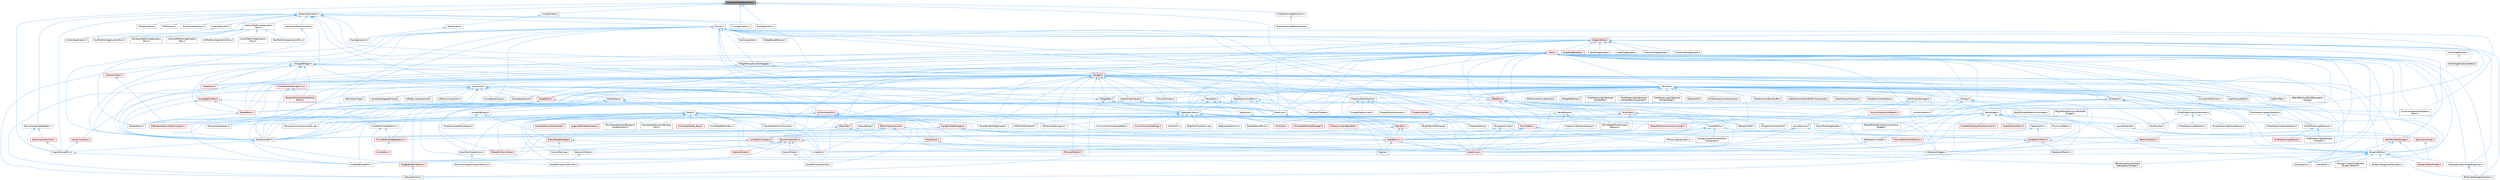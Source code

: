 digraph "GenericWindowDefinition.h"
{
 // INTERACTIVE_SVG=YES
 // LATEX_PDF_SIZE
  bgcolor="transparent";
  edge [fontname=Helvetica,fontsize=10,labelfontname=Helvetica,labelfontsize=10];
  node [fontname=Helvetica,fontsize=10,shape=box,height=0.2,width=0.4];
  Node1 [id="Node000001",label="GenericWindowDefinition.h",height=0.2,width=0.4,color="gray40", fillcolor="grey60", style="filled", fontcolor="black",tooltip=" "];
  Node1 -> Node2 [id="edge1_Node000001_Node000002",dir="back",color="steelblue1",style="solid",tooltip=" "];
  Node2 [id="Node000002",label="CocoaWindow.h",height=0.2,width=0.4,color="grey40", fillcolor="white", style="filled",URL="$de/dd0/CocoaWindow_8h.html",tooltip=" "];
  Node2 -> Node3 [id="edge2_Node000002_Node000003",dir="back",color="steelblue1",style="solid",tooltip=" "];
  Node3 [id="Node000003",label="MacWindow.h",height=0.2,width=0.4,color="grey40", fillcolor="white", style="filled",URL="$da/d19/MacWindow_8h.html",tooltip=" "];
  Node3 -> Node4 [id="edge3_Node000003_Node000004",dir="back",color="steelblue1",style="solid",tooltip=" "];
  Node4 [id="Node000004",label="MacApplication.h",height=0.2,width=0.4,color="grey40", fillcolor="white", style="filled",URL="$d9/d82/MacApplication_8h.html",tooltip=" "];
  Node1 -> Node5 [id="edge4_Node000001_Node000005",dir="back",color="steelblue1",style="solid",tooltip=" "];
  Node5 [id="Node000005",label="EngineSharedPCH.h",height=0.2,width=0.4,color="grey40", fillcolor="white", style="filled",URL="$dc/dbb/EngineSharedPCH_8h.html",tooltip=" "];
  Node5 -> Node6 [id="edge5_Node000005_Node000006",dir="back",color="steelblue1",style="solid",tooltip=" "];
  Node6 [id="Node000006",label="UnrealEdSharedPCH.h",height=0.2,width=0.4,color="grey40", fillcolor="white", style="filled",URL="$d1/de6/UnrealEdSharedPCH_8h.html",tooltip=" "];
  Node1 -> Node7 [id="edge6_Node000001_Node000007",dir="back",color="steelblue1",style="solid",tooltip=" "];
  Node7 [id="Node000007",label="GenericApplication.h",height=0.2,width=0.4,color="grey40", fillcolor="white", style="filled",URL="$d2/d23/GenericApplication_8h.html",tooltip=" "];
  Node7 -> Node8 [id="edge7_Node000007_Node000008",dir="back",color="steelblue1",style="solid",tooltip=" "];
  Node8 [id="Node000008",label="AndroidApplication.h",height=0.2,width=0.4,color="grey40", fillcolor="white", style="filled",URL="$dd/de4/AndroidApplication_8h.html",tooltip=" "];
  Node7 -> Node9 [id="edge8_Node000007_Node000009",dir="back",color="steelblue1",style="solid",tooltip=" "];
  Node9 [id="Node000009",label="AndroidWindow.h",height=0.2,width=0.4,color="grey40", fillcolor="white", style="filled",URL="$d8/d2f/AndroidWindow_8h.html",tooltip=" "];
  Node9 -> Node8 [id="edge9_Node000009_Node000008",dir="back",color="steelblue1",style="solid",tooltip=" "];
  Node7 -> Node10 [id="edge10_Node000007_Node000010",dir="back",color="steelblue1",style="solid",tooltip=" "];
  Node10 [id="Node000010",label="EditorEngine.h",height=0.2,width=0.4,color="grey40", fillcolor="white", style="filled",URL="$da/d0c/EditorEngine_8h.html",tooltip=" "];
  Node10 -> Node11 [id="edge11_Node000010_Node000011",dir="back",color="steelblue1",style="solid",tooltip=" "];
  Node11 [id="Node000011",label="BookMarkTypeActions.h",height=0.2,width=0.4,color="grey40", fillcolor="white", style="filled",URL="$d0/d2f/BookMarkTypeActions_8h.html",tooltip=" "];
  Node11 -> Node12 [id="edge12_Node000011_Node000012",dir="back",color="steelblue1",style="solid",tooltip=" "];
  Node12 [id="Node000012",label="BookmarkSingleViewportActions.h",height=0.2,width=0.4,color="grey40", fillcolor="white", style="filled",URL="$d3/dd5/BookmarkSingleViewportActions_8h.html",tooltip=" "];
  Node10 -> Node13 [id="edge13_Node000010_Node000013",dir="back",color="steelblue1",style="solid",tooltip=" "];
  Node13 [id="Node000013",label="Editor.h",height=0.2,width=0.4,color="grey40", fillcolor="white", style="filled",URL="$de/d6e/Editor_8h.html",tooltip=" "];
  Node13 -> Node14 [id="edge14_Node000013_Node000014",dir="back",color="steelblue1",style="solid",tooltip=" "];
  Node14 [id="Node000014",label="AnimGraphNode_Base.h",height=0.2,width=0.4,color="red", fillcolor="#FFF0F0", style="filled",URL="$d0/dfb/AnimGraphNode__Base_8h.html",tooltip=" "];
  Node13 -> Node106 [id="edge15_Node000013_Node000106",dir="back",color="steelblue1",style="solid",tooltip=" "];
  Node106 [id="Node000106",label="AnimNodeEditModes.h",height=0.2,width=0.4,color="grey40", fillcolor="white", style="filled",URL="$db/dde/AnimNodeEditModes_8h.html",tooltip=" "];
  Node13 -> Node11 [id="edge16_Node000013_Node000011",dir="back",color="steelblue1",style="solid",tooltip=" "];
  Node13 -> Node107 [id="edge17_Node000013_Node000107",dir="back",color="steelblue1",style="solid",tooltip=" "];
  Node107 [id="Node000107",label="BrushBuilderDragDropOp.h",height=0.2,width=0.4,color="grey40", fillcolor="white", style="filled",URL="$d9/d56/BrushBuilderDragDropOp_8h.html",tooltip=" "];
  Node13 -> Node108 [id="edge18_Node000013_Node000108",dir="back",color="steelblue1",style="solid",tooltip=" "];
  Node108 [id="Node000108",label="DisplayClusterObjectRef.h",height=0.2,width=0.4,color="red", fillcolor="#FFF0F0", style="filled",URL="$d9/d87/DisplayClusterObjectRef_8h.html",tooltip=" "];
  Node13 -> Node116 [id="edge19_Node000013_Node000116",dir="back",color="steelblue1",style="solid",tooltip=" "];
  Node116 [id="Node000116",label="EdModeInteractiveToolsContext.h",height=0.2,width=0.4,color="red", fillcolor="#FFF0F0", style="filled",URL="$d7/da4/EdModeInteractiveToolsContext_8h.html",tooltip=" "];
  Node13 -> Node119 [id="edge20_Node000013_Node000119",dir="back",color="steelblue1",style="solid",tooltip=" "];
  Node119 [id="Node000119",label="EditorModeManager.h",height=0.2,width=0.4,color="red", fillcolor="#FFF0F0", style="filled",URL="$d9/dca/EditorModeManager_8h.html",tooltip=" "];
  Node119 -> Node118 [id="edge21_Node000119_Node000118",dir="back",color="steelblue1",style="solid",tooltip=" "];
  Node118 [id="Node000118",label="FractureTool.cpp",height=0.2,width=0.4,color="grey40", fillcolor="white", style="filled",URL="$dc/d9a/FractureTool_8cpp.html",tooltip=" "];
  Node119 -> Node123 [id="edge22_Node000119_Node000123",dir="back",color="steelblue1",style="solid",tooltip=" "];
  Node123 [id="Node000123",label="UnrealEd.h",height=0.2,width=0.4,color="grey40", fillcolor="white", style="filled",URL="$d2/d5f/UnrealEd_8h.html",tooltip=" "];
  Node13 -> Node126 [id="edge23_Node000013_Node000126",dir="back",color="steelblue1",style="solid",tooltip=" "];
  Node126 [id="Node000126",label="EditorViewportClient.h",height=0.2,width=0.4,color="red", fillcolor="#FFF0F0", style="filled",URL="$d4/d41/EditorViewportClient_8h.html",tooltip=" "];
  Node126 -> Node132 [id="edge24_Node000126_Node000132",dir="back",color="steelblue1",style="solid",tooltip=" "];
  Node132 [id="Node000132",label="LevelEditorViewport.h",height=0.2,width=0.4,color="red", fillcolor="#FFF0F0", style="filled",URL="$d4/ddf/LevelEditorViewport_8h.html",tooltip=" "];
  Node132 -> Node11 [id="edge25_Node000132_Node000011",dir="back",color="steelblue1",style="solid",tooltip=" "];
  Node132 -> Node118 [id="edge26_Node000132_Node000118",dir="back",color="steelblue1",style="solid",tooltip=" "];
  Node132 -> Node123 [id="edge27_Node000132_Node000123",dir="back",color="steelblue1",style="solid",tooltip=" "];
  Node126 -> Node135 [id="edge28_Node000126_Node000135",dir="back",color="steelblue1",style="solid",tooltip=" "];
  Node135 [id="Node000135",label="SEditorViewport.h",height=0.2,width=0.4,color="red", fillcolor="#FFF0F0", style="filled",URL="$dd/de0/SEditorViewport_8h.html",tooltip=" "];
  Node135 -> Node145 [id="edge29_Node000135_Node000145",dir="back",color="steelblue1",style="solid",tooltip=" "];
  Node145 [id="Node000145",label="SSkeletonWidget.h",height=0.2,width=0.4,color="grey40", fillcolor="white", style="filled",URL="$dd/da7/SSkeletonWidget_8h.html",tooltip=" "];
  Node126 -> Node145 [id="edge30_Node000126_Node000145",dir="back",color="steelblue1",style="solid",tooltip=" "];
  Node126 -> Node123 [id="edge31_Node000126_Node000123",dir="back",color="steelblue1",style="solid",tooltip=" "];
  Node126 -> Node6 [id="edge32_Node000126_Node000006",dir="back",color="steelblue1",style="solid",tooltip=" "];
  Node13 -> Node146 [id="edge33_Node000013_Node000146",dir="back",color="steelblue1",style="solid",tooltip=" "];
  Node146 [id="Node000146",label="ExportTextDragDropOp.h",height=0.2,width=0.4,color="grey40", fillcolor="white", style="filled",URL="$de/d5c/ExportTextDragDropOp_8h.html",tooltip=" "];
  Node13 -> Node147 [id="edge34_Node000013_Node000147",dir="back",color="steelblue1",style="solid",tooltip=" "];
  Node147 [id="Node000147",label="ExternalDirtyActorsTracker.h",height=0.2,width=0.4,color="red", fillcolor="#FFF0F0", style="filled",URL="$db/d89/ExternalDirtyActorsTracker_8h.html",tooltip=" "];
  Node13 -> Node118 [id="edge35_Node000013_Node000118",dir="back",color="steelblue1",style="solid",tooltip=" "];
  Node13 -> Node166 [id="edge36_Node000013_Node000166",dir="back",color="steelblue1",style="solid",tooltip=" "];
  Node166 [id="Node000166",label="GameModeInfoCustomizer.h",height=0.2,width=0.4,color="grey40", fillcolor="white", style="filled",URL="$d5/df3/GameModeInfoCustomizer_8h.html",tooltip=" "];
  Node13 -> Node167 [id="edge37_Node000013_Node000167",dir="back",color="steelblue1",style="solid",tooltip=" "];
  Node167 [id="Node000167",label="LegacyEdModeInterfaces.h",height=0.2,width=0.4,color="red", fillcolor="#FFF0F0", style="filled",URL="$da/d0a/LegacyEdModeInterfaces_8h.html",tooltip=" "];
  Node13 -> Node174 [id="edge38_Node000013_Node000174",dir="back",color="steelblue1",style="solid",tooltip=" "];
  Node174 [id="Node000174",label="MovieSceneDirectorBlueprint\lConditionUtils.h",height=0.2,width=0.4,color="grey40", fillcolor="white", style="filled",URL="$d4/d8a/MovieSceneDirectorBlueprintConditionUtils_8h.html",tooltip=" "];
  Node13 -> Node175 [id="edge39_Node000013_Node000175",dir="back",color="steelblue1",style="solid",tooltip=" "];
  Node175 [id="Node000175",label="MovieSceneDynamicBinding\lUtils.h",height=0.2,width=0.4,color="grey40", fillcolor="white", style="filled",URL="$df/dce/MovieSceneDynamicBindingUtils_8h.html",tooltip=" "];
  Node13 -> Node176 [id="edge40_Node000013_Node000176",dir="back",color="steelblue1",style="solid",tooltip=" "];
  Node176 [id="Node000176",label="PersonaModule.h",height=0.2,width=0.4,color="red", fillcolor="#FFF0F0", style="filled",URL="$de/d74/PersonaModule_8h.html",tooltip=" "];
  Node13 -> Node178 [id="edge41_Node000013_Node000178",dir="back",color="steelblue1",style="solid",tooltip=" "];
  Node178 [id="Node000178",label="SGraphPinNumSlider.h",height=0.2,width=0.4,color="red", fillcolor="#FFF0F0", style="filled",URL="$d5/d00/SGraphPinNumSlider_8h.html",tooltip=" "];
  Node13 -> Node180 [id="edge42_Node000013_Node000180",dir="back",color="steelblue1",style="solid",tooltip=" "];
  Node180 [id="Node000180",label="SGraphPinVector2DSlider.h",height=0.2,width=0.4,color="grey40", fillcolor="white", style="filled",URL="$d7/d05/SGraphPinVector2DSlider_8h.html",tooltip=" "];
  Node13 -> Node181 [id="edge43_Node000013_Node000181",dir="back",color="steelblue1",style="solid",tooltip=" "];
  Node181 [id="Node000181",label="SGraphPinVectorSlider.h",height=0.2,width=0.4,color="grey40", fillcolor="white", style="filled",URL="$dc/d38/SGraphPinVectorSlider_8h.html",tooltip=" "];
  Node13 -> Node182 [id="edge44_Node000013_Node000182",dir="back",color="steelblue1",style="solid",tooltip=" "];
  Node182 [id="Node000182",label="SVector2DSlider.h",height=0.2,width=0.4,color="grey40", fillcolor="white", style="filled",URL="$de/d67/SVector2DSlider_8h.html",tooltip=" "];
  Node182 -> Node180 [id="edge45_Node000182_Node000180",dir="back",color="steelblue1",style="solid",tooltip=" "];
  Node13 -> Node183 [id="edge46_Node000013_Node000183",dir="back",color="steelblue1",style="solid",tooltip=" "];
  Node183 [id="Node000183",label="SVector4Slider.h",height=0.2,width=0.4,color="red", fillcolor="#FFF0F0", style="filled",URL="$d4/dec/SVector4Slider_8h.html",tooltip=" "];
  Node13 -> Node185 [id="edge47_Node000013_Node000185",dir="back",color="steelblue1",style="solid",tooltip=" "];
  Node185 [id="Node000185",label="SVectorSlider.h",height=0.2,width=0.4,color="grey40", fillcolor="white", style="filled",URL="$d2/db5/SVectorSlider_8h.html",tooltip=" "];
  Node185 -> Node181 [id="edge48_Node000185_Node000181",dir="back",color="steelblue1",style="solid",tooltip=" "];
  Node13 -> Node186 [id="edge49_Node000013_Node000186",dir="back",color="steelblue1",style="solid",tooltip=" "];
  Node186 [id="Node000186",label="SubTrackEditorBase.h",height=0.2,width=0.4,color="grey40", fillcolor="white", style="filled",URL="$db/d33/SubTrackEditorBase_8h.html",tooltip=" "];
  Node13 -> Node123 [id="edge50_Node000013_Node000123",dir="back",color="steelblue1",style="solid",tooltip=" "];
  Node13 -> Node187 [id="edge51_Node000013_Node000187",dir="back",color="steelblue1",style="solid",tooltip=" "];
  Node187 [id="Node000187",label="UnrealEdMisc.h",height=0.2,width=0.4,color="grey40", fillcolor="white", style="filled",URL="$da/d70/UnrealEdMisc_8h.html",tooltip=" "];
  Node187 -> Node188 [id="edge52_Node000187_Node000188",dir="back",color="steelblue1",style="solid",tooltip=" "];
  Node188 [id="Node000188",label="AssetEditorToolkit.h",height=0.2,width=0.4,color="red", fillcolor="#FFF0F0", style="filled",URL="$d9/d8b/AssetEditorToolkit_8h.html",tooltip=" "];
  Node188 -> Node137 [id="edge53_Node000188_Node000137",dir="back",color="steelblue1",style="solid",tooltip=" "];
  Node137 [id="Node000137",label="BaseAssetToolkit.h",height=0.2,width=0.4,color="grey40", fillcolor="white", style="filled",URL="$d4/d85/BaseAssetToolkit_8h.html",tooltip=" "];
  Node188 -> Node190 [id="edge54_Node000188_Node000190",dir="back",color="steelblue1",style="solid",tooltip=" "];
  Node190 [id="Node000190",label="BlueprintEditor.h",height=0.2,width=0.4,color="grey40", fillcolor="white", style="filled",URL="$df/d7d/BlueprintEditor_8h.html",tooltip=" "];
  Node190 -> Node191 [id="edge55_Node000190_Node000191",dir="back",color="steelblue1",style="solid",tooltip=" "];
  Node191 [id="Node000191",label="BPVariableDragDropAction.h",height=0.2,width=0.4,color="grey40", fillcolor="white", style="filled",URL="$dd/d23/BPVariableDragDropAction_8h.html",tooltip=" "];
  Node190 -> Node192 [id="edge56_Node000190_Node000192",dir="back",color="steelblue1",style="solid",tooltip=" "];
  Node192 [id="Node000192",label="BlueprintDragDropMenuItem.h",height=0.2,width=0.4,color="grey40", fillcolor="white", style="filled",URL="$dc/deb/BlueprintDragDropMenuItem_8h.html",tooltip=" "];
  Node190 -> Node193 [id="edge57_Node000190_Node000193",dir="back",color="steelblue1",style="solid",tooltip=" "];
  Node193 [id="Node000193",label="BlueprintEditorModes.h",height=0.2,width=0.4,color="red", fillcolor="#FFF0F0", style="filled",URL="$d9/d70/BlueprintEditorModes_8h.html",tooltip=" "];
  Node190 -> Node195 [id="edge58_Node000190_Node000195",dir="back",color="steelblue1",style="solid",tooltip=" "];
  Node195 [id="Node000195",label="IDisplayClusterConfigurator\lBlueprintEditor.h",height=0.2,width=0.4,color="grey40", fillcolor="white", style="filled",URL="$dd/d4b/IDisplayClusterConfiguratorBlueprintEditor_8h.html",tooltip=" "];
  Node190 -> Node196 [id="edge59_Node000190_Node000196",dir="back",color="steelblue1",style="solid",tooltip=" "];
  Node196 [id="Node000196",label="MyBlueprintItemDragDropAction.h",height=0.2,width=0.4,color="grey40", fillcolor="white", style="filled",URL="$da/d11/MyBlueprintItemDragDropAction_8h.html",tooltip=" "];
  Node196 -> Node191 [id="edge60_Node000196_Node000191",dir="back",color="steelblue1",style="solid",tooltip=" "];
  Node190 -> Node197 [id="edge61_Node000190_Node000197",dir="back",color="steelblue1",style="solid",tooltip=" "];
  Node197 [id="Node000197",label="SBlueprintEditorSelected\lDebugObjectWidget.h",height=0.2,width=0.4,color="grey40", fillcolor="white", style="filled",URL="$de/d6c/SBlueprintEditorSelectedDebugObjectWidget_8h.html",tooltip=" "];
  Node190 -> Node198 [id="edge62_Node000190_Node000198",dir="back",color="steelblue1",style="solid",tooltip=" "];
  Node198 [id="Node000198",label="SMyBlueprint.h",height=0.2,width=0.4,color="grey40", fillcolor="white", style="filled",URL="$d3/d34/SMyBlueprint_8h.html",tooltip=" "];
  Node190 -> Node199 [id="edge63_Node000190_Node000199",dir="back",color="steelblue1",style="solid",tooltip=" "];
  Node199 [id="Node000199",label="SSCSEditor.h",height=0.2,width=0.4,color="grey40", fillcolor="white", style="filled",URL="$d0/d2e/SSCSEditor_8h.html",tooltip=" "];
  Node190 -> Node200 [id="edge64_Node000190_Node000200",dir="back",color="steelblue1",style="solid",tooltip=" "];
  Node200 [id="Node000200",label="WidgetBlueprintEditor.h",height=0.2,width=0.4,color="red", fillcolor="#FFF0F0", style="filled",URL="$d6/d04/WidgetBlueprintEditor_8h.html",tooltip=" "];
  Node200 -> Node201 [id="edge65_Node000200_Node000201",dir="back",color="steelblue1",style="solid",tooltip=" "];
  Node201 [id="Node000201",label="SDesignerView.h",height=0.2,width=0.4,color="grey40", fillcolor="white", style="filled",URL="$d2/d14/SDesignerView_8h.html",tooltip=" "];
  Node188 -> Node176 [id="edge66_Node000188_Node000176",dir="back",color="steelblue1",style="solid",tooltip=" "];
  Node188 -> Node6 [id="edge67_Node000188_Node000006",dir="back",color="steelblue1",style="solid",tooltip=" "];
  Node187 -> Node243 [id="edge68_Node000187_Node000243",dir="back",color="steelblue1",style="solid",tooltip=" "];
  Node243 [id="Node000243",label="DisplayClusterPreviewShare\lComponent.h",height=0.2,width=0.4,color="grey40", fillcolor="white", style="filled",URL="$d0/d2c/DisplayClusterPreviewShareComponent_8h.html",tooltip=" "];
  Node187 -> Node244 [id="edge69_Node000187_Node000244",dir="back",color="steelblue1",style="solid",tooltip=" "];
  Node244 [id="Node000244",label="FractureEditorModeToolkit.h",height=0.2,width=0.4,color="red", fillcolor="#FFF0F0", style="filled",URL="$da/d01/FractureEditorModeToolkit_8h.html",tooltip=" "];
  Node187 -> Node132 [id="edge70_Node000187_Node000132",dir="back",color="steelblue1",style="solid",tooltip=" "];
  Node187 -> Node123 [id="edge71_Node000187_Node000123",dir="back",color="steelblue1",style="solid",tooltip=" "];
  Node187 -> Node245 [id="edge72_Node000187_Node000245",dir="back",color="steelblue1",style="solid",tooltip=" "];
  Node245 [id="Node000245",label="VPScoutingSubsystem.h",height=0.2,width=0.4,color="grey40", fillcolor="white", style="filled",URL="$df/d2a/VPScoutingSubsystem_8h.html",tooltip=" "];
  Node13 -> Node6 [id="edge73_Node000013_Node000006",dir="back",color="steelblue1",style="solid",tooltip=" "];
  Node10 -> Node123 [id="edge74_Node000010_Node000123",dir="back",color="steelblue1",style="solid",tooltip=" "];
  Node10 -> Node246 [id="edge75_Node000010_Node000246",dir="back",color="steelblue1",style="solid",tooltip=" "];
  Node246 [id="Node000246",label="UnrealEdEngine.h",height=0.2,width=0.4,color="grey40", fillcolor="white", style="filled",URL="$d2/d51/UnrealEdEngine_8h.html",tooltip=" "];
  Node246 -> Node247 [id="edge76_Node000246_Node000247",dir="back",color="steelblue1",style="solid",tooltip=" "];
  Node247 [id="Node000247",label="DisplayClusterEditorEngine.h",height=0.2,width=0.4,color="grey40", fillcolor="white", style="filled",URL="$d3/d58/DisplayClusterEditorEngine_8h.html",tooltip=" "];
  Node246 -> Node123 [id="edge77_Node000246_Node000123",dir="back",color="steelblue1",style="solid",tooltip=" "];
  Node10 -> Node6 [id="edge78_Node000010_Node000006",dir="back",color="steelblue1",style="solid",tooltip=" "];
  Node7 -> Node5 [id="edge79_Node000007_Node000005",dir="back",color="steelblue1",style="solid",tooltip=" "];
  Node7 -> Node248 [id="edge80_Node000007_Node000248",dir="back",color="steelblue1",style="solid",tooltip=" "];
  Node248 [id="Node000248",label="Events.h",height=0.2,width=0.4,color="grey40", fillcolor="white", style="filled",URL="$d0/dbb/Events_8h.html",tooltip=" "];
  Node248 -> Node249 [id="edge81_Node000248_Node000249",dir="back",color="steelblue1",style="solid",tooltip=" "];
  Node249 [id="Node000249",label="ArrangedWidget.h",height=0.2,width=0.4,color="grey40", fillcolor="white", style="filled",URL="$d9/dca/ArrangedWidget_8h.html",tooltip=" "];
  Node249 -> Node250 [id="edge82_Node000249_Node000250",dir="back",color="steelblue1",style="solid",tooltip=" "];
  Node250 [id="Node000250",label="ArrangedChildren.h",height=0.2,width=0.4,color="red", fillcolor="#FFF0F0", style="filled",URL="$d6/d71/ArrangedChildren_8h.html",tooltip=" "];
  Node250 -> Node253 [id="edge83_Node000250_Node000253",dir="back",color="steelblue1",style="solid",tooltip=" "];
  Node253 [id="Node000253",label="SNodePanel.h",height=0.2,width=0.4,color="red", fillcolor="#FFF0F0", style="filled",URL="$da/db1/SNodePanel_8h.html",tooltip=" "];
  Node253 -> Node275 [id="edge84_Node000253_Node000275",dir="back",color="steelblue1",style="solid",tooltip=" "];
  Node275 [id="Node000275",label="SGraphPanel.h",height=0.2,width=0.4,color="grey40", fillcolor="white", style="filled",URL="$d2/dcf/SGraphPanel_8h.html",tooltip=" "];
  Node250 -> Node313 [id="edge85_Node000250_Node000313",dir="back",color="steelblue1",style="solid",tooltip=" "];
  Node313 [id="Node000313",label="SlateCore.h",height=0.2,width=0.4,color="grey40", fillcolor="white", style="filled",URL="$dc/d03/SlateCore_8h.html",tooltip=" "];
  Node313 -> Node314 [id="edge86_Node000313_Node000314",dir="back",color="steelblue1",style="solid",tooltip=" "];
  Node314 [id="Node000314",label="Engine.h",height=0.2,width=0.4,color="grey40", fillcolor="white", style="filled",URL="$d1/d34/Public_2Engine_8h.html",tooltip=" "];
  Node313 -> Node315 [id="edge87_Node000313_Node000315",dir="back",color="steelblue1",style="solid",tooltip=" "];
  Node315 [id="Node000315",label="SlateBasics.h",height=0.2,width=0.4,color="red", fillcolor="#FFF0F0", style="filled",URL="$da/d2f/SlateBasics_8h.html",tooltip=" "];
  Node315 -> Node314 [id="edge88_Node000315_Node000314",dir="back",color="steelblue1",style="solid",tooltip=" "];
  Node315 -> Node317 [id="edge89_Node000315_Node000317",dir="back",color="steelblue1",style="solid",tooltip=" "];
  Node317 [id="Node000317",label="SlateExtras.h",height=0.2,width=0.4,color="red", fillcolor="#FFF0F0", style="filled",URL="$d8/dec/SlateExtras_8h.html",tooltip=" "];
  Node315 -> Node123 [id="edge90_Node000315_Node000123",dir="back",color="steelblue1",style="solid",tooltip=" "];
  Node250 -> Node318 [id="edge91_Node000250_Node000318",dir="back",color="steelblue1",style="solid",tooltip=" "];
  Node318 [id="Node000318",label="SlateSharedPCH.h",height=0.2,width=0.4,color="grey40", fillcolor="white", style="filled",URL="$d1/dfc/SlateSharedPCH_8h.html",tooltip=" "];
  Node318 -> Node5 [id="edge92_Node000318_Node000005",dir="back",color="steelblue1",style="solid",tooltip=" "];
  Node249 -> Node278 [id="edge93_Node000249_Node000278",dir="back",color="steelblue1",style="solid",tooltip=" "];
  Node278 [id="Node000278",label="BlueprintConnectionDrawing\lPolicy.h",height=0.2,width=0.4,color="red", fillcolor="#FFF0F0", style="filled",URL="$d2/dfc/BlueprintConnectionDrawingPolicy_8h.html",tooltip=" "];
  Node249 -> Node277 [id="edge94_Node000249_Node000277",dir="back",color="steelblue1",style="solid",tooltip=" "];
  Node277 [id="Node000277",label="ConnectionDrawingPolicy.h",height=0.2,width=0.4,color="red", fillcolor="#FFF0F0", style="filled",URL="$d5/dc8/ConnectionDrawingPolicy_8h.html",tooltip=" "];
  Node277 -> Node278 [id="edge95_Node000277_Node000278",dir="back",color="steelblue1",style="solid",tooltip=" "];
  Node277 -> Node275 [id="edge96_Node000277_Node000275",dir="back",color="steelblue1",style="solid",tooltip=" "];
  Node249 -> Node659 [id="edge97_Node000249_Node000659",dir="back",color="steelblue1",style="solid",tooltip=" "];
  Node659 [id="Node000659",label="HittestGrid.h",height=0.2,width=0.4,color="red", fillcolor="#FFF0F0", style="filled",URL="$da/d73/HittestGrid_8h.html",tooltip=" "];
  Node249 -> Node201 [id="edge98_Node000249_Node000201",dir="back",color="steelblue1",style="solid",tooltip=" "];
  Node249 -> Node253 [id="edge99_Node000249_Node000253",dir="back",color="steelblue1",style="solid",tooltip=" "];
  Node249 -> Node661 [id="edge100_Node000249_Node000661",dir="back",color="steelblue1",style="solid",tooltip=" "];
  Node661 [id="Node000661",label="SWidget.h",height=0.2,width=0.4,color="red", fillcolor="#FFF0F0", style="filled",URL="$dc/df5/SWidget_8h.html",tooltip=" "];
  Node661 -> Node188 [id="edge101_Node000661_Node000188",dir="back",color="steelblue1",style="solid",tooltip=" "];
  Node661 -> Node278 [id="edge102_Node000661_Node000278",dir="back",color="steelblue1",style="solid",tooltip=" "];
  Node661 -> Node190 [id="edge103_Node000661_Node000190",dir="back",color="steelblue1",style="solid",tooltip=" "];
  Node661 -> Node107 [id="edge104_Node000661_Node000107",dir="back",color="steelblue1",style="solid",tooltip=" "];
  Node661 -> Node277 [id="edge105_Node000661_Node000277",dir="back",color="steelblue1",style="solid",tooltip=" "];
  Node661 -> Node523 [id="edge106_Node000661_Node000523",dir="back",color="steelblue1",style="solid",tooltip=" "];
  Node523 [id="Node000523",label="Dialogs.h",height=0.2,width=0.4,color="grey40", fillcolor="white", style="filled",URL="$d2/d5c/Dialogs_8h.html",tooltip=" "];
  Node523 -> Node524 [id="edge107_Node000523_Node000524",dir="back",color="steelblue1",style="solid",tooltip=" "];
  Node524 [id="Node000524",label="SRigVMGraphBreakLinksWidget.h",height=0.2,width=0.4,color="grey40", fillcolor="white", style="filled",URL="$d8/d4a/SRigVMGraphBreakLinksWidget_8h.html",tooltip=" "];
  Node523 -> Node525 [id="edge108_Node000523_Node000525",dir="back",color="steelblue1",style="solid",tooltip=" "];
  Node525 [id="Node000525",label="SRigVMGraphFunctionBulkEdit\lWidget.h",height=0.2,width=0.4,color="grey40", fillcolor="white", style="filled",URL="$db/dbf/SRigVMGraphFunctionBulkEditWidget_8h.html",tooltip=" "];
  Node523 -> Node493 [id="edge109_Node000523_Node000493",dir="back",color="steelblue1",style="solid",tooltip=" "];
  Node493 [id="Node000493",label="SRigVMGraphFunctionLocalization\lWidget.h",height=0.2,width=0.4,color="grey40", fillcolor="white", style="filled",URL="$dd/d59/SRigVMGraphFunctionLocalizationWidget_8h.html",tooltip=" "];
  Node523 -> Node123 [id="edge110_Node000523_Node000123",dir="back",color="steelblue1",style="solid",tooltip=" "];
  Node661 -> Node166 [id="edge111_Node000661_Node000166",dir="back",color="steelblue1",style="solid",tooltip=" "];
  Node661 -> Node641 [id="edge112_Node000661_Node000641",dir="back",color="steelblue1",style="solid",tooltip=" "];
  Node641 [id="Node000641",label="GlobalEditorCommonCommands.h",height=0.2,width=0.4,color="red", fillcolor="#FFF0F0", style="filled",URL="$d3/d5f/GlobalEditorCommonCommands_8h.html",tooltip=" "];
  Node661 -> Node708 [id="edge113_Node000661_Node000708",dir="back",color="steelblue1",style="solid",tooltip=" "];
  Node708 [id="Node000708",label="GraphEditor.h",height=0.2,width=0.4,color="red", fillcolor="#FFF0F0", style="filled",URL="$dc/dc5/GraphEditor_8h.html",tooltip=" "];
  Node708 -> Node190 [id="edge114_Node000708_Node000190",dir="back",color="steelblue1",style="solid",tooltip=" "];
  Node708 -> Node348 [id="edge115_Node000708_Node000348",dir="back",color="steelblue1",style="solid",tooltip=" "];
  Node348 [id="Node000348",label="SBlueprintDiff.h",height=0.2,width=0.4,color="grey40", fillcolor="white", style="filled",URL="$de/d6d/SBlueprintDiff_8h.html",tooltip=" "];
  Node708 -> Node275 [id="edge116_Node000708_Node000275",dir="back",color="steelblue1",style="solid",tooltip=" "];
  Node708 -> Node253 [id="edge117_Node000708_Node000253",dir="back",color="steelblue1",style="solid",tooltip=" "];
  Node708 -> Node6 [id="edge118_Node000708_Node000006",dir="back",color="steelblue1",style="solid",tooltip=" "];
  Node708 -> Node200 [id="edge119_Node000708_Node000200",dir="back",color="steelblue1",style="solid",tooltip=" "];
  Node661 -> Node659 [id="edge120_Node000661_Node000659",dir="back",color="steelblue1",style="solid",tooltip=" "];
  Node661 -> Node628 [id="edge121_Node000661_Node000628",dir="back",color="steelblue1",style="solid",tooltip=" "];
  Node628 [id="Node000628",label="IAssetViewport.h",height=0.2,width=0.4,color="grey40", fillcolor="white", style="filled",URL="$de/d65/IAssetViewport_8h.html",tooltip=" "];
  Node661 -> Node543 [id="edge122_Node000661_Node000543",dir="back",color="steelblue1",style="solid",tooltip=" "];
  Node543 [id="Node000543",label="MenuStack.h",height=0.2,width=0.4,color="grey40", fillcolor="white", style="filled",URL="$d8/d80/MenuStack_8h.html",tooltip=" "];
  Node543 -> Node544 [id="edge123_Node000543_Node000544",dir="back",color="steelblue1",style="solid",tooltip=" "];
  Node544 [id="Node000544",label="SlateApplication.h",height=0.2,width=0.4,color="grey40", fillcolor="white", style="filled",URL="$db/d28/SlateApplication_8h.html",tooltip=" "];
  Node544 -> Node545 [id="edge124_Node000544_Node000545",dir="back",color="steelblue1",style="solid",tooltip=" "];
  Node545 [id="Node000545",label="AnimatedAttributeManager.h",height=0.2,width=0.4,color="red", fillcolor="#FFF0F0", style="filled",URL="$d8/d68/AnimatedAttributeManager_8h.html",tooltip=" "];
  Node544 -> Node547 [id="edge125_Node000544_Node000547",dir="back",color="steelblue1",style="solid",tooltip=" "];
  Node547 [id="Node000547",label="CommonUIActionRouterBase.h",height=0.2,width=0.4,color="grey40", fillcolor="white", style="filled",URL="$d9/dd5/CommonUIActionRouterBase_8h.html",tooltip=" "];
  Node544 -> Node548 [id="edge126_Node000544_Node000548",dir="back",color="steelblue1",style="solid",tooltip=" "];
  Node548 [id="Node000548",label="CommonUIInputSettings.h",height=0.2,width=0.4,color="red", fillcolor="#FFF0F0", style="filled",URL="$d4/d5b/CommonUIInputSettings_8h.html",tooltip=" "];
  Node544 -> Node550 [id="edge127_Node000544_Node000550",dir="back",color="steelblue1",style="solid",tooltip=" "];
  Node550 [id="Node000550",label="DelayedDrag.h",height=0.2,width=0.4,color="grey40", fillcolor="white", style="filled",URL="$d7/d2b/DelayedDrag_8h.html",tooltip=" "];
  Node550 -> Node551 [id="edge128_Node000550_Node000551",dir="back",color="steelblue1",style="solid",tooltip=" "];
  Node551 [id="Node000551",label="ICurveEditorDragOperation.h",height=0.2,width=0.4,color="red", fillcolor="#FFF0F0", style="filled",URL="$d7/d15/ICurveEditorDragOperation_8h.html",tooltip=" "];
  Node551 -> Node552 [id="edge129_Node000551_Node000552",dir="back",color="steelblue1",style="solid",tooltip=" "];
  Node552 [id="Node000552",label="CurveEditor.h",height=0.2,width=0.4,color="red", fillcolor="#FFF0F0", style="filled",URL="$d1/d27/CurveEditor_8h.html",tooltip=" "];
  Node544 -> Node575 [id="edge130_Node000544_Node000575",dir="back",color="steelblue1",style="solid",tooltip=" "];
  Node575 [id="Node000575",label="PaintUtils.h",height=0.2,width=0.4,color="grey40", fillcolor="white", style="filled",URL="$d9/da6/PaintUtils_8h.html",tooltip=" "];
  Node544 -> Node476 [id="edge131_Node000544_Node000476",dir="back",color="steelblue1",style="solid",tooltip=" "];
  Node476 [id="Node000476",label="PropertyInfoViewStyle.h",height=0.2,width=0.4,color="grey40", fillcolor="white", style="filled",URL="$d0/da8/PropertyInfoViewStyle_8h.html",tooltip=" "];
  Node544 -> Node364 [id="edge132_Node000544_Node000364",dir="back",color="steelblue1",style="solid",tooltip=" "];
  Node364 [id="Node000364",label="SComboBox.h",height=0.2,width=0.4,color="red", fillcolor="#FFF0F0", style="filled",URL="$d2/dd5/SComboBox_8h.html",tooltip=" "];
  Node364 -> Node197 [id="edge133_Node000364_Node000197",dir="back",color="steelblue1",style="solid",tooltip=" "];
  Node364 -> Node374 [id="edge134_Node000364_Node000374",dir="back",color="steelblue1",style="solid",tooltip=" "];
  Node374 [id="Node000374",label="SEditableComboBox.h",height=0.2,width=0.4,color="grey40", fillcolor="white", style="filled",URL="$d0/d8c/SEditableComboBox_8h.html",tooltip=" "];
  Node374 -> Node317 [id="edge135_Node000374_Node000317",dir="back",color="steelblue1",style="solid",tooltip=" "];
  Node364 -> Node315 [id="edge136_Node000364_Node000315",dir="back",color="steelblue1",style="solid",tooltip=" "];
  Node364 -> Node317 [id="edge137_Node000364_Node000317",dir="back",color="steelblue1",style="solid",tooltip=" "];
  Node364 -> Node318 [id="edge138_Node000364_Node000318",dir="back",color="steelblue1",style="solid",tooltip=" "];
  Node544 -> Node391 [id="edge139_Node000544_Node000391",dir="back",color="steelblue1",style="solid",tooltip=" "];
  Node391 [id="Node000391",label="SGridLineSpacingList.h",height=0.2,width=0.4,color="grey40", fillcolor="white", style="filled",URL="$db/d48/SGridLineSpacingList_8h.html",tooltip=" "];
  Node544 -> Node392 [id="edge140_Node000544_Node000392",dir="back",color="steelblue1",style="solid",tooltip=" "];
  Node392 [id="Node000392",label="SNumericDropDown.h",height=0.2,width=0.4,color="grey40", fillcolor="white", style="filled",URL="$d3/d12/SNumericDropDown_8h.html",tooltip=" "];
  Node544 -> Node215 [id="edge141_Node000544_Node000215",dir="back",color="steelblue1",style="solid",tooltip=" "];
  Node215 [id="Node000215",label="SRigVMActionMenu.cpp",height=0.2,width=0.4,color="grey40", fillcolor="white", style="filled",URL="$dc/d4c/SRigVMActionMenu_8cpp.html",tooltip=" "];
  Node544 -> Node505 [id="edge142_Node000544_Node000505",dir="back",color="steelblue1",style="solid",tooltip=" "];
  Node505 [id="Node000505",label="SRigVMBulkEditDialog.h",height=0.2,width=0.4,color="grey40", fillcolor="white", style="filled",URL="$dd/d89/SRigVMBulkEditDialog_8h.html",tooltip=" "];
  Node544 -> Node406 [id="edge143_Node000544_Node000406",dir="back",color="steelblue1",style="solid",tooltip=" "];
  Node406 [id="Node000406",label="SSegmentedControl.h",height=0.2,width=0.4,color="grey40", fillcolor="white", style="filled",URL="$d3/d4f/SSegmentedControl_8h.html",tooltip=" "];
  Node544 -> Node407 [id="edge144_Node000544_Node000407",dir="back",color="steelblue1",style="solid",tooltip=" "];
  Node407 [id="Node000407",label="SSpinBox.h",height=0.2,width=0.4,color="red", fillcolor="#FFF0F0", style="filled",URL="$d5/da5/SSpinBox_8h.html",tooltip=" "];
  Node407 -> Node396 [id="edge145_Node000407_Node000396",dir="back",color="steelblue1",style="solid",tooltip=" "];
  Node396 [id="Node000396",label="SNumericEntryBox.h",height=0.2,width=0.4,color="red", fillcolor="#FFF0F0", style="filled",URL="$d8/d1a/SNumericEntryBox_8h.html",tooltip=" "];
  Node396 -> Node178 [id="edge146_Node000396_Node000178",dir="back",color="steelblue1",style="solid",tooltip=" "];
  Node396 -> Node180 [id="edge147_Node000396_Node000180",dir="back",color="steelblue1",style="solid",tooltip=" "];
  Node396 -> Node181 [id="edge148_Node000396_Node000181",dir="back",color="steelblue1",style="solid",tooltip=" "];
  Node396 -> Node182 [id="edge149_Node000396_Node000182",dir="back",color="steelblue1",style="solid",tooltip=" "];
  Node396 -> Node183 [id="edge150_Node000396_Node000183",dir="back",color="steelblue1",style="solid",tooltip=" "];
  Node396 -> Node185 [id="edge151_Node000396_Node000185",dir="back",color="steelblue1",style="solid",tooltip=" "];
  Node396 -> Node317 [id="edge152_Node000396_Node000317",dir="back",color="steelblue1",style="solid",tooltip=" "];
  Node407 -> Node315 [id="edge153_Node000407_Node000315",dir="back",color="steelblue1",style="solid",tooltip=" "];
  Node407 -> Node317 [id="edge154_Node000407_Node000317",dir="back",color="steelblue1",style="solid",tooltip=" "];
  Node544 -> Node315 [id="edge155_Node000544_Node000315",dir="back",color="steelblue1",style="solid",tooltip=" "];
  Node544 -> Node317 [id="edge156_Node000544_Node000317",dir="back",color="steelblue1",style="solid",tooltip=" "];
  Node544 -> Node576 [id="edge157_Node000544_Node000576",dir="back",color="steelblue1",style="solid",tooltip=" "];
  Node576 [id="Node000576",label="SlateMaterialBrush.h",height=0.2,width=0.4,color="grey40", fillcolor="white", style="filled",URL="$d0/d58/SlateMaterialBrush_8h.html",tooltip=" "];
  Node544 -> Node318 [id="edge158_Node000544_Node000318",dir="back",color="steelblue1",style="solid",tooltip=" "];
  Node544 -> Node186 [id="edge159_Node000544_Node000186",dir="back",color="steelblue1",style="solid",tooltip=" "];
  Node544 -> Node577 [id="edge160_Node000544_Node000577",dir="back",color="steelblue1",style="solid",tooltip=" "];
  Node577 [id="Node000577",label="UtilsCore.h",height=0.2,width=0.4,color="red", fillcolor="#FFF0F0", style="filled",URL="$d2/d12/UtilsCore_8h.html",tooltip=" "];
  Node543 -> Node315 [id="edge161_Node000543_Node000315",dir="back",color="steelblue1",style="solid",tooltip=" "];
  Node543 -> Node317 [id="edge162_Node000543_Node000317",dir="back",color="steelblue1",style="solid",tooltip=" "];
  Node543 -> Node318 [id="edge163_Node000543_Node000318",dir="back",color="steelblue1",style="solid",tooltip=" "];
  Node661 -> Node176 [id="edge164_Node000661_Node000176",dir="back",color="steelblue1",style="solid",tooltip=" "];
  Node661 -> Node586 [id="edge165_Node000661_Node000586",dir="back",color="steelblue1",style="solid",tooltip=" "];
  Node586 [id="Node000586",label="PropertyEditorModule.h",height=0.2,width=0.4,color="grey40", fillcolor="white", style="filled",URL="$d5/d90/PropertyEditorModule_8h.html",tooltip=" "];
  Node586 -> Node587 [id="edge166_Node000586_Node000587",dir="back",color="steelblue1",style="solid",tooltip=" "];
  Node587 [id="Node000587",label="IPropertyRowGenerator.h",height=0.2,width=0.4,color="grey40", fillcolor="white", style="filled",URL="$d0/df2/IPropertyRowGenerator_8h.html",tooltip=" "];
  Node586 -> Node588 [id="edge167_Node000586_Node000588",dir="back",color="steelblue1",style="solid",tooltip=" "];
  Node588 [id="Node000588",label="ISinglePropertyView.h",height=0.2,width=0.4,color="grey40", fillcolor="white", style="filled",URL="$de/d4c/ISinglePropertyView_8h.html",tooltip=" "];
  Node586 -> Node589 [id="edge168_Node000586_Node000589",dir="back",color="steelblue1",style="solid",tooltip=" "];
  Node589 [id="Node000589",label="PropertyEditing.h",height=0.2,width=0.4,color="grey40", fillcolor="white", style="filled",URL="$d9/d30/PropertyEditing_8h.html",tooltip=" "];
  Node586 -> Node590 [id="edge169_Node000586_Node000590",dir="back",color="steelblue1",style="solid",tooltip=" "];
  Node590 [id="Node000590",label="PropertyHandle.h",height=0.2,width=0.4,color="red", fillcolor="#FFF0F0", style="filled",URL="$d7/d90/PropertyHandle_8h.html",tooltip=" "];
  Node590 -> Node589 [id="edge170_Node000590_Node000589",dir="back",color="steelblue1",style="solid",tooltip=" "];
  Node590 -> Node517 [id="edge171_Node000590_Node000517",dir="back",color="steelblue1",style="solid",tooltip=" "];
  Node517 [id="Node000517",label="SSkinWeightProfileImport\lOptions.h",height=0.2,width=0.4,color="grey40", fillcolor="white", style="filled",URL="$d9/d21/SSkinWeightProfileImportOptions_8h.html",tooltip=" "];
  Node661 -> Node590 [id="edge172_Node000661_Node000590",dir="back",color="steelblue1",style="solid",tooltip=" "];
  Node661 -> Node364 [id="edge173_Node000661_Node000364",dir="back",color="steelblue1",style="solid",tooltip=" "];
  Node661 -> Node201 [id="edge174_Node000661_Node000201",dir="back",color="steelblue1",style="solid",tooltip=" "];
  Node661 -> Node646 [id="edge175_Node000661_Node000646",dir="back",color="steelblue1",style="solid",tooltip=" "];
  Node646 [id="Node000646",label="SDockTab.h",height=0.2,width=0.4,color="red", fillcolor="#FFF0F0", style="filled",URL="$d2/d6f/SDockTab_8h.html",tooltip=" "];
  Node646 -> Node317 [id="edge176_Node000646_Node000317",dir="back",color="steelblue1",style="solid",tooltip=" "];
  Node646 -> Node318 [id="edge177_Node000646_Node000318",dir="back",color="steelblue1",style="solid",tooltip=" "];
  Node661 -> Node275 [id="edge178_Node000661_Node000275",dir="back",color="steelblue1",style="solid",tooltip=" "];
  Node661 -> Node178 [id="edge179_Node000661_Node000178",dir="back",color="steelblue1",style="solid",tooltip=" "];
  Node661 -> Node180 [id="edge180_Node000661_Node000180",dir="back",color="steelblue1",style="solid",tooltip=" "];
  Node661 -> Node181 [id="edge181_Node000661_Node000181",dir="back",color="steelblue1",style="solid",tooltip=" "];
  Node661 -> Node391 [id="edge182_Node000661_Node000391",dir="back",color="steelblue1",style="solid",tooltip=" "];
  Node661 -> Node198 [id="edge183_Node000661_Node000198",dir="back",color="steelblue1",style="solid",tooltip=" "];
  Node661 -> Node253 [id="edge184_Node000661_Node000253",dir="back",color="steelblue1",style="solid",tooltip=" "];
  Node661 -> Node392 [id="edge185_Node000661_Node000392",dir="back",color="steelblue1",style="solid",tooltip=" "];
  Node661 -> Node396 [id="edge186_Node000661_Node000396",dir="back",color="steelblue1",style="solid",tooltip=" "];
  Node661 -> Node199 [id="edge187_Node000661_Node000199",dir="back",color="steelblue1",style="solid",tooltip=" "];
  Node661 -> Node145 [id="edge188_Node000661_Node000145",dir="back",color="steelblue1",style="solid",tooltip=" "];
  Node661 -> Node409 [id="edge189_Node000661_Node000409",dir="back",color="steelblue1",style="solid",tooltip=" "];
  Node409 [id="Node000409",label="STableRow.h",height=0.2,width=0.4,color="red", fillcolor="#FFF0F0", style="filled",URL="$d8/d43/STableRow_8h.html",tooltip=" "];
  Node409 -> Node476 [id="edge190_Node000409_Node000476",dir="back",color="steelblue1",style="solid",tooltip=" "];
  Node409 -> Node348 [id="edge191_Node000409_Node000348",dir="back",color="steelblue1",style="solid",tooltip=" "];
  Node409 -> Node364 [id="edge192_Node000409_Node000364",dir="back",color="steelblue1",style="solid",tooltip=" "];
  Node409 -> Node491 [id="edge193_Node000409_Node000491",dir="back",color="steelblue1",style="solid",tooltip=" "];
  Node491 [id="Node000491",label="SListView.h",height=0.2,width=0.4,color="red", fillcolor="#FFF0F0", style="filled",URL="$db/db5/SListView_8h.html",tooltip=" "];
  Node491 -> Node348 [id="edge194_Node000491_Node000348",dir="back",color="steelblue1",style="solid",tooltip=" "];
  Node491 -> Node364 [id="edge195_Node000491_Node000364",dir="back",color="steelblue1",style="solid",tooltip=" "];
  Node491 -> Node493 [id="edge196_Node000491_Node000493",dir="back",color="steelblue1",style="solid",tooltip=" "];
  Node491 -> Node145 [id="edge197_Node000491_Node000145",dir="back",color="steelblue1",style="solid",tooltip=" "];
  Node491 -> Node315 [id="edge198_Node000491_Node000315",dir="back",color="steelblue1",style="solid",tooltip=" "];
  Node491 -> Node317 [id="edge199_Node000491_Node000317",dir="back",color="steelblue1",style="solid",tooltip=" "];
  Node491 -> Node318 [id="edge200_Node000491_Node000318",dir="back",color="steelblue1",style="solid",tooltip=" "];
  Node409 -> Node515 [id="edge201_Node000409_Node000515",dir="back",color="steelblue1",style="solid",tooltip=" "];
  Node515 [id="Node000515",label="SListViewSelectorDropdown\lMenu.h",height=0.2,width=0.4,color="grey40", fillcolor="white", style="filled",URL="$d4/dc9/SListViewSelectorDropdownMenu_8h.html",tooltip=" "];
  Node409 -> Node199 [id="edge202_Node000409_Node000199",dir="back",color="steelblue1",style="solid",tooltip=" "];
  Node409 -> Node145 [id="edge203_Node000409_Node000145",dir="back",color="steelblue1",style="solid",tooltip=" "];
  Node409 -> Node517 [id="edge204_Node000409_Node000517",dir="back",color="steelblue1",style="solid",tooltip=" "];
  Node409 -> Node315 [id="edge205_Node000409_Node000315",dir="back",color="steelblue1",style="solid",tooltip=" "];
  Node409 -> Node317 [id="edge206_Node000409_Node000317",dir="back",color="steelblue1",style="solid",tooltip=" "];
  Node409 -> Node318 [id="edge207_Node000409_Node000318",dir="back",color="steelblue1",style="solid",tooltip=" "];
  Node661 -> Node627 [id="edge208_Node000661_Node000627",dir="back",color="steelblue1",style="solid",tooltip=" "];
  Node627 [id="Node000627",label="SViewport.h",height=0.2,width=0.4,color="grey40", fillcolor="white", style="filled",URL="$d8/db1/SViewport_8h.html",tooltip=" "];
  Node627 -> Node529 [id="edge209_Node000627_Node000529",dir="back",color="steelblue1",style="solid",tooltip=" "];
  Node529 [id="Node000529",label="GameEngine.h",height=0.2,width=0.4,color="grey40", fillcolor="white", style="filled",URL="$d7/d1f/GameEngine_8h.html",tooltip=" "];
  Node529 -> Node530 [id="edge210_Node000529_Node000530",dir="back",color="steelblue1",style="solid",tooltip=" "];
  Node530 [id="Node000530",label="DisplayClusterGameEngine.h",height=0.2,width=0.4,color="grey40", fillcolor="white", style="filled",URL="$da/d8f/DisplayClusterGameEngine_8h.html",tooltip=" "];
  Node529 -> Node108 [id="edge211_Node000529_Node000108",dir="back",color="steelblue1",style="solid",tooltip=" "];
  Node529 -> Node314 [id="edge212_Node000529_Node000314",dir="back",color="steelblue1",style="solid",tooltip=" "];
  Node627 -> Node628 [id="edge213_Node000627_Node000628",dir="back",color="steelblue1",style="solid",tooltip=" "];
  Node627 -> Node532 [id="edge214_Node000627_Node000532",dir="back",color="steelblue1",style="solid",tooltip=" "];
  Node532 [id="Node000532",label="IPixelStreaming2InputHandler.h",height=0.2,width=0.4,color="grey40", fillcolor="white", style="filled",URL="$df/d15/IPixelStreaming2InputHandler_8h.html",tooltip=" "];
  Node532 -> Node533 [id="edge215_Node000532_Node000533",dir="back",color="steelblue1",style="solid",tooltip=" "];
  Node533 [id="Node000533",label="IPixelStreaming2InputModule.h",height=0.2,width=0.4,color="grey40", fillcolor="white", style="filled",URL="$df/d2f/IPixelStreaming2InputModule_8h.html",tooltip=" "];
  Node532 -> Node534 [id="edge216_Node000532_Node000534",dir="back",color="steelblue1",style="solid",tooltip=" "];
  Node534 [id="Node000534",label="IPixelStreaming2Module.h",height=0.2,width=0.4,color="grey40", fillcolor="white", style="filled",URL="$d5/dad/IPixelStreaming2Module_8h.html",tooltip=" "];
  Node532 -> Node535 [id="edge217_Node000532_Node000535",dir="back",color="steelblue1",style="solid",tooltip=" "];
  Node535 [id="Node000535",label="InputHandler.h",height=0.2,width=0.4,color="grey40", fillcolor="white", style="filled",URL="$df/d2f/InputHandler_8h.html",tooltip=" "];
  Node627 -> Node536 [id="edge218_Node000627_Node000536",dir="back",color="steelblue1",style="solid",tooltip=" "];
  Node536 [id="Node000536",label="IPixelStreamingInputHandler.h",height=0.2,width=0.4,color="grey40", fillcolor="white", style="filled",URL="$d2/d0f/IPixelStreamingInputHandler_8h.html",tooltip=" "];
  Node536 -> Node537 [id="edge219_Node000536_Node000537",dir="back",color="steelblue1",style="solid",tooltip=" "];
  Node537 [id="Node000537",label="IPixelStreamingInputModule.h",height=0.2,width=0.4,color="grey40", fillcolor="white", style="filled",URL="$da/d36/IPixelStreamingInputModule_8h.html",tooltip=" "];
  Node536 -> Node538 [id="edge220_Node000536_Node000538",dir="back",color="steelblue1",style="solid",tooltip=" "];
  Node538 [id="Node000538",label="IPixelStreamingStreamer.h",height=0.2,width=0.4,color="grey40", fillcolor="white", style="filled",URL="$d8/d28/IPixelStreamingStreamer_8h.html",tooltip=" "];
  Node538 -> Node539 [id="edge221_Node000538_Node000539",dir="back",color="steelblue1",style="solid",tooltip=" "];
  Node539 [id="Node000539",label="IPixelStreamingModule.h",height=0.2,width=0.4,color="red", fillcolor="#FFF0F0", style="filled",URL="$d2/d87/IPixelStreamingModule_8h.html",tooltip=" "];
  Node538 -> Node541 [id="edge222_Node000538_Node000541",dir="back",color="steelblue1",style="solid",tooltip=" "];
  Node541 [id="Node000541",label="PixelStreamingVideoInput\lViewport.h",height=0.2,width=0.4,color="grey40", fillcolor="white", style="filled",URL="$d1/dbc/PixelStreamingVideoInputViewport_8h.html",tooltip=" "];
  Node627 -> Node538 [id="edge223_Node000627_Node000538",dir="back",color="steelblue1",style="solid",tooltip=" "];
  Node627 -> Node135 [id="edge224_Node000627_Node000135",dir="back",color="steelblue1",style="solid",tooltip=" "];
  Node627 -> Node315 [id="edge225_Node000627_Node000315",dir="back",color="steelblue1",style="solid",tooltip=" "];
  Node627 -> Node317 [id="edge226_Node000627_Node000317",dir="back",color="steelblue1",style="solid",tooltip=" "];
  Node661 -> Node629 [id="edge227_Node000661_Node000629",dir="back",color="steelblue1",style="solid",tooltip=" "];
  Node629 [id="Node000629",label="SVirtualWindow.h",height=0.2,width=0.4,color="grey40", fillcolor="white", style="filled",URL="$d3/dd3/SVirtualWindow_8h.html",tooltip=" "];
  Node661 -> Node521 [id="edge228_Node000661_Node000521",dir="back",color="steelblue1",style="solid",tooltip=" "];
  Node521 [id="Node000521",label="SWindow.h",height=0.2,width=0.4,color="grey40", fillcolor="white", style="filled",URL="$d2/d6d/SWindow_8h.html",tooltip=" "];
  Node521 -> Node522 [id="edge229_Node000521_Node000522",dir="back",color="steelblue1",style="solid",tooltip=" "];
  Node522 [id="Node000522",label="AnimationEditorUtils.h",height=0.2,width=0.4,color="grey40", fillcolor="white", style="filled",URL="$df/d23/AnimationEditorUtils_8h.html",tooltip=" "];
  Node521 -> Node190 [id="edge230_Node000521_Node000190",dir="back",color="steelblue1",style="solid",tooltip=" "];
  Node521 -> Node523 [id="edge231_Node000521_Node000523",dir="back",color="steelblue1",style="solid",tooltip=" "];
  Node521 -> Node526 [id="edge232_Node000521_Node000526",dir="back",color="steelblue1",style="solid",tooltip=" "];
  Node526 [id="Node000526",label="DlgPickAssetPath.h",height=0.2,width=0.4,color="grey40", fillcolor="white", style="filled",URL="$db/d31/DlgPickAssetPath_8h.html",tooltip=" "];
  Node521 -> Node527 [id="edge233_Node000521_Node000527",dir="back",color="steelblue1",style="solid",tooltip=" "];
  Node527 [id="Node000527",label="DlgPickPath.h",height=0.2,width=0.4,color="grey40", fillcolor="white", style="filled",URL="$d9/d16/DlgPickPath_8h.html",tooltip=" "];
  Node521 -> Node10 [id="edge234_Node000521_Node000010",dir="back",color="steelblue1",style="solid",tooltip=" "];
  Node521 -> Node528 [id="edge235_Node000521_Node000528",dir="back",color="steelblue1",style="solid",tooltip=" "];
  Node528 [id="Node000528",label="FeedbackContextEditor.h",height=0.2,width=0.4,color="grey40", fillcolor="white", style="filled",URL="$de/d93/FeedbackContextEditor_8h.html",tooltip=" "];
  Node521 -> Node529 [id="edge236_Node000521_Node000529",dir="back",color="steelblue1",style="solid",tooltip=" "];
  Node521 -> Node531 [id="edge237_Node000521_Node000531",dir="back",color="steelblue1",style="solid",tooltip=" "];
  Node531 [id="Node000531",label="IPIEPreviewDeviceModule.h",height=0.2,width=0.4,color="grey40", fillcolor="white", style="filled",URL="$d1/d37/IPIEPreviewDeviceModule_8h.html",tooltip=" "];
  Node521 -> Node532 [id="edge238_Node000521_Node000532",dir="back",color="steelblue1",style="solid",tooltip=" "];
  Node521 -> Node536 [id="edge239_Node000521_Node000536",dir="back",color="steelblue1",style="solid",tooltip=" "];
  Node521 -> Node538 [id="edge240_Node000521_Node000538",dir="back",color="steelblue1",style="solid",tooltip=" "];
  Node521 -> Node542 [id="edge241_Node000521_Node000542",dir="back",color="steelblue1",style="solid",tooltip=" "];
  Node542 [id="Node000542",label="IWidgetReflector.h",height=0.2,width=0.4,color="grey40", fillcolor="white", style="filled",URL="$d4/d66/IWidgetReflector_8h.html",tooltip=" "];
  Node521 -> Node535 [id="edge242_Node000521_Node000535",dir="back",color="steelblue1",style="solid",tooltip=" "];
  Node521 -> Node543 [id="edge243_Node000521_Node000543",dir="back",color="steelblue1",style="solid",tooltip=" "];
  Node521 -> Node579 [id="edge244_Node000521_Node000579",dir="back",color="steelblue1",style="solid",tooltip=" "];
  Node579 [id="Node000579",label="NotificationManager.h",height=0.2,width=0.4,color="grey40", fillcolor="white", style="filled",URL="$dc/dc7/NotificationManager_8h.html",tooltip=" "];
  Node579 -> Node580 [id="edge245_Node000579_Node000580",dir="back",color="steelblue1",style="solid",tooltip=" "];
  Node580 [id="Node000580",label="AsyncCompilationHelpers.h",height=0.2,width=0.4,color="red", fillcolor="#FFF0F0", style="filled",URL="$df/df6/AsyncCompilationHelpers_8h.html",tooltip=" "];
  Node579 -> Node317 [id="edge246_Node000579_Node000317",dir="back",color="steelblue1",style="solid",tooltip=" "];
  Node521 -> Node583 [id="edge247_Node000521_Node000583",dir="back",color="steelblue1",style="solid",tooltip=" "];
  Node583 [id="Node000583",label="PixelStreamingVideoInput\lBackBuffer.h",height=0.2,width=0.4,color="grey40", fillcolor="white", style="filled",URL="$d8/d0b/PixelStreamingVideoInputBackBuffer_8h.html",tooltip=" "];
  Node521 -> Node584 [id="edge248_Node000521_Node000584",dir="back",color="steelblue1",style="solid",tooltip=" "];
  Node584 [id="Node000584",label="PixelStreamingVideoInput\lBackBufferComposited.h",height=0.2,width=0.4,color="grey40", fillcolor="white", style="filled",URL="$d8/d36/PixelStreamingVideoInputBackBufferComposited_8h.html",tooltip=" "];
  Node521 -> Node585 [id="edge249_Node000521_Node000585",dir="back",color="steelblue1",style="solid",tooltip=" "];
  Node585 [id="Node000585",label="PixelStreamingVideoInput\lRenderTarget.h",height=0.2,width=0.4,color="grey40", fillcolor="white", style="filled",URL="$da/de2/PixelStreamingVideoInputRenderTarget_8h.html",tooltip=" "];
  Node521 -> Node586 [id="edge250_Node000521_Node000586",dir="back",color="steelblue1",style="solid",tooltip=" "];
  Node521 -> Node348 [id="edge251_Node000521_Node000348",dir="back",color="steelblue1",style="solid",tooltip=" "];
  Node521 -> Node344 [id="edge252_Node000521_Node000344",dir="back",color="steelblue1",style="solid",tooltip=" "];
  Node344 [id="Node000344",label="SDetailsDiff.h",height=0.2,width=0.4,color="grey40", fillcolor="white", style="filled",URL="$da/d09/SDetailsDiff_8h.html",tooltip=" "];
  Node521 -> Node626 [id="edge253_Node000521_Node000626",dir="back",color="steelblue1",style="solid",tooltip=" "];
  Node626 [id="Node000626",label="SFilterExpressionHelpDialog.h",height=0.2,width=0.4,color="grey40", fillcolor="white", style="filled",URL="$d5/dd4/SFilterExpressionHelpDialog_8h.html",tooltip=" "];
  Node521 -> Node505 [id="edge254_Node000521_Node000505",dir="back",color="steelblue1",style="solid",tooltip=" "];
  Node521 -> Node145 [id="edge255_Node000521_Node000145",dir="back",color="steelblue1",style="solid",tooltip=" "];
  Node521 -> Node517 [id="edge256_Node000521_Node000517",dir="back",color="steelblue1",style="solid",tooltip=" "];
  Node521 -> Node627 [id="edge257_Node000521_Node000627",dir="back",color="steelblue1",style="solid",tooltip=" "];
  Node521 -> Node629 [id="edge258_Node000521_Node000629",dir="back",color="steelblue1",style="solid",tooltip=" "];
  Node521 -> Node630 [id="edge259_Node000521_Node000630",dir="back",color="steelblue1",style="solid",tooltip=" "];
  Node630 [id="Node000630",label="SWindowTitleBar.h",height=0.2,width=0.4,color="grey40", fillcolor="white", style="filled",URL="$d0/dce/SWindowTitleBar_8h.html",tooltip=" "];
  Node521 -> Node631 [id="edge260_Node000521_Node000631",dir="back",color="steelblue1",style="solid",tooltip=" "];
  Node631 [id="Node000631",label="SWorldPartitionBuildNavigation\lDialog.h",height=0.2,width=0.4,color="grey40", fillcolor="white", style="filled",URL="$d0/d61/SWorldPartitionBuildNavigationDialog_8h.html",tooltip=" "];
  Node521 -> Node544 [id="edge261_Node000521_Node000544",dir="back",color="steelblue1",style="solid",tooltip=" "];
  Node521 -> Node313 [id="edge262_Node000521_Node000313",dir="back",color="steelblue1",style="solid",tooltip=" "];
  Node521 -> Node318 [id="edge263_Node000521_Node000318",dir="back",color="steelblue1",style="solid",tooltip=" "];
  Node521 -> Node632 [id="edge264_Node000521_Node000632",dir="back",color="steelblue1",style="solid",tooltip=" "];
  Node632 [id="Node000632",label="SlateWindowHelper.h",height=0.2,width=0.4,color="grey40", fillcolor="white", style="filled",URL="$d4/df3/SlateWindowHelper_8h.html",tooltip=" "];
  Node632 -> Node544 [id="edge265_Node000632_Node000544",dir="back",color="steelblue1",style="solid",tooltip=" "];
  Node632 -> Node313 [id="edge266_Node000632_Node000313",dir="back",color="steelblue1",style="solid",tooltip=" "];
  Node632 -> Node318 [id="edge267_Node000632_Node000318",dir="back",color="steelblue1",style="solid",tooltip=" "];
  Node521 -> Node633 [id="edge268_Node000521_Node000633",dir="back",color="steelblue1",style="solid",tooltip=" "];
  Node633 [id="Node000633",label="TabManager.h",height=0.2,width=0.4,color="grey40", fillcolor="white", style="filled",URL="$db/d9a/TabManager_8h.html",tooltip=" "];
  Node633 -> Node634 [id="edge269_Node000633_Node000634",dir="back",color="steelblue1",style="solid",tooltip=" "];
  Node634 [id="Node000634",label="ApplicationMode.h",height=0.2,width=0.4,color="red", fillcolor="#FFF0F0", style="filled",URL="$df/d11/ApplicationMode_8h.html",tooltip=" "];
  Node634 -> Node193 [id="edge270_Node000634_Node000193",dir="back",color="steelblue1",style="solid",tooltip=" "];
  Node633 -> Node188 [id="edge271_Node000633_Node000188",dir="back",color="steelblue1",style="solid",tooltip=" "];
  Node633 -> Node635 [id="edge272_Node000633_Node000635",dir="back",color="steelblue1",style="solid",tooltip=" "];
  Node635 [id="Node000635",label="AudioAnalyzerRack.h",height=0.2,width=0.4,color="red", fillcolor="#FFF0F0", style="filled",URL="$d1/d25/AudioAnalyzerRack_8h.html",tooltip=" "];
  Node633 -> Node137 [id="edge273_Node000633_Node000137",dir="back",color="steelblue1",style="solid",tooltip=" "];
  Node633 -> Node640 [id="edge274_Node000633_Node000640",dir="back",color="steelblue1",style="solid",tooltip=" "];
  Node640 [id="Node000640",label="BaseToolkit.h",height=0.2,width=0.4,color="grey40", fillcolor="white", style="filled",URL="$db/d07/BaseToolkit_8h.html",tooltip=" "];
  Node640 -> Node188 [id="edge275_Node000640_Node000188",dir="back",color="steelblue1",style="solid",tooltip=" "];
  Node640 -> Node244 [id="edge276_Node000640_Node000244",dir="back",color="steelblue1",style="solid",tooltip=" "];
  Node640 -> Node6 [id="edge277_Node000640_Node000006",dir="back",color="steelblue1",style="solid",tooltip=" "];
  Node633 -> Node641 [id="edge278_Node000633_Node000641",dir="back",color="steelblue1",style="solid",tooltip=" "];
  Node633 -> Node643 [id="edge279_Node000633_Node000643",dir="back",color="steelblue1",style="solid",tooltip=" "];
  Node643 [id="Node000643",label="LayoutExtender.h",height=0.2,width=0.4,color="grey40", fillcolor="white", style="filled",URL="$d8/d91/LayoutExtender_8h.html",tooltip=" "];
  Node643 -> Node634 [id="edge280_Node000643_Node000634",dir="back",color="steelblue1",style="solid",tooltip=" "];
  Node633 -> Node644 [id="edge281_Node000633_Node000644",dir="back",color="steelblue1",style="solid",tooltip=" "];
  Node644 [id="Node000644",label="LayoutService.h",height=0.2,width=0.4,color="grey40", fillcolor="white", style="filled",URL="$d5/d81/LayoutService_8h.html",tooltip=" "];
  Node644 -> Node188 [id="edge282_Node000644_Node000188",dir="back",color="steelblue1",style="solid",tooltip=" "];
  Node644 -> Node315 [id="edge283_Node000644_Node000315",dir="back",color="steelblue1",style="solid",tooltip=" "];
  Node644 -> Node317 [id="edge284_Node000644_Node000317",dir="back",color="steelblue1",style="solid",tooltip=" "];
  Node644 -> Node318 [id="edge285_Node000644_Node000318",dir="back",color="steelblue1",style="solid",tooltip=" "];
  Node633 -> Node645 [id="edge286_Node000633_Node000645",dir="back",color="steelblue1",style="solid",tooltip=" "];
  Node645 [id="Node000645",label="MiniCurveEditor.h",height=0.2,width=0.4,color="grey40", fillcolor="white", style="filled",URL="$d7/dad/MiniCurveEditor_8h.html",tooltip=" "];
  Node633 -> Node646 [id="edge287_Node000633_Node000646",dir="back",color="steelblue1",style="solid",tooltip=" "];
  Node633 -> Node315 [id="edge288_Node000633_Node000315",dir="back",color="steelblue1",style="solid",tooltip=" "];
  Node633 -> Node317 [id="edge289_Node000633_Node000317",dir="back",color="steelblue1",style="solid",tooltip=" "];
  Node633 -> Node318 [id="edge290_Node000633_Node000318",dir="back",color="steelblue1",style="solid",tooltip=" "];
  Node633 -> Node647 [id="edge291_Node000633_Node000647",dir="back",color="steelblue1",style="solid",tooltip=" "];
  Node647 [id="Node000647",label="UnrealEdViewportToolbarContext.h",height=0.2,width=0.4,color="red", fillcolor="#FFF0F0", style="filled",URL="$d0/d9d/UnrealEdViewportToolbarContext_8h.html",tooltip=" "];
  Node633 -> Node239 [id="edge292_Node000633_Node000239",dir="back",color="steelblue1",style="solid",tooltip=" "];
  Node239 [id="Node000239",label="WorkflowTabManager.h",height=0.2,width=0.4,color="red", fillcolor="#FFF0F0", style="filled",URL="$d7/d36/WorkflowTabManager_8h.html",tooltip=" "];
  Node239 -> Node190 [id="edge293_Node000239_Node000190",dir="back",color="steelblue1",style="solid",tooltip=" "];
  Node239 -> Node193 [id="edge294_Node000239_Node000193",dir="back",color="steelblue1",style="solid",tooltip=" "];
  Node239 -> Node198 [id="edge295_Node000239_Node000198",dir="back",color="steelblue1",style="solid",tooltip=" "];
  Node521 -> Node187 [id="edge296_Node000521_Node000187",dir="back",color="steelblue1",style="solid",tooltip=" "];
  Node521 -> Node652 [id="edge297_Node000521_Node000652",dir="back",color="steelblue1",style="solid",tooltip=" "];
  Node652 [id="Node000652",label="VideoProducerBackBuffer.h",height=0.2,width=0.4,color="grey40", fillcolor="white", style="filled",URL="$d0/d18/VideoProducerBackBuffer_8h.html",tooltip=" "];
  Node521 -> Node653 [id="edge298_Node000521_Node000653",dir="back",color="steelblue1",style="solid",tooltip=" "];
  Node653 [id="Node000653",label="VideoProducerBackBufferComposited.h",height=0.2,width=0.4,color="grey40", fillcolor="white", style="filled",URL="$d5/d3e/VideoProducerBackBufferComposited_8h.html",tooltip=" "];
  Node521 -> Node654 [id="edge299_Node000521_Node000654",dir="back",color="steelblue1",style="solid",tooltip=" "];
  Node654 [id="Node000654",label="VideoProducerViewport.h",height=0.2,width=0.4,color="grey40", fillcolor="white", style="filled",URL="$d8/d79/VideoProducerViewport_8h.html",tooltip=" "];
  Node521 -> Node655 [id="edge300_Node000521_Node000655",dir="back",color="steelblue1",style="solid",tooltip=" "];
  Node655 [id="Node000655",label="WidgetPath.h",height=0.2,width=0.4,color="grey40", fillcolor="white", style="filled",URL="$d0/d7f/WidgetPath_8h.html",tooltip=" "];
  Node655 -> Node201 [id="edge301_Node000655_Node000201",dir="back",color="steelblue1",style="solid",tooltip=" "];
  Node655 -> Node544 [id="edge302_Node000655_Node000544",dir="back",color="steelblue1",style="solid",tooltip=" "];
  Node655 -> Node313 [id="edge303_Node000655_Node000313",dir="back",color="steelblue1",style="solid",tooltip=" "];
  Node655 -> Node318 [id="edge304_Node000655_Node000318",dir="back",color="steelblue1",style="solid",tooltip=" "];
  Node655 -> Node656 [id="edge305_Node000655_Node000656",dir="back",color="steelblue1",style="solid",tooltip=" "];
  Node656 [id="Node000656",label="SlateUser.h",height=0.2,width=0.4,color="grey40", fillcolor="white", style="filled",URL="$d8/dd5/SlateUser_8h.html",tooltip=" "];
  Node656 -> Node364 [id="edge306_Node000656_Node000364",dir="back",color="steelblue1",style="solid",tooltip=" "];
  Node661 -> Node630 [id="edge307_Node000661_Node000630",dir="back",color="steelblue1",style="solid",tooltip=" "];
  Node661 -> Node544 [id="edge308_Node000661_Node000544",dir="back",color="steelblue1",style="solid",tooltip=" "];
  Node661 -> Node313 [id="edge309_Node000661_Node000313",dir="back",color="steelblue1",style="solid",tooltip=" "];
  Node661 -> Node318 [id="edge310_Node000661_Node000318",dir="back",color="steelblue1",style="solid",tooltip=" "];
  Node661 -> Node632 [id="edge311_Node000661_Node000632",dir="back",color="steelblue1",style="solid",tooltip=" "];
  Node661 -> Node200 [id="edge312_Node000661_Node000200",dir="back",color="steelblue1",style="solid",tooltip=" "];
  Node661 -> Node655 [id="edge313_Node000661_Node000655",dir="back",color="steelblue1",style="solid",tooltip=" "];
  Node661 -> Node239 [id="edge314_Node000661_Node000239",dir="back",color="steelblue1",style="solid",tooltip=" "];
  Node249 -> Node313 [id="edge315_Node000249_Node000313",dir="back",color="steelblue1",style="solid",tooltip=" "];
  Node249 -> Node318 [id="edge316_Node000249_Node000318",dir="back",color="steelblue1",style="solid",tooltip=" "];
  Node249 -> Node655 [id="edge317_Node000249_Node000655",dir="back",color="steelblue1",style="solid",tooltip=" "];
  Node248 -> Node969 [id="edge318_Node000248_Node000969",dir="back",color="steelblue1",style="solid",tooltip=" "];
  Node969 [id="Node000969",label="CurveEditorSnapMetrics.h",height=0.2,width=0.4,color="grey40", fillcolor="white", style="filled",URL="$dd/dc6/CurveEditorSnapMetrics_8h.html",tooltip=" "];
  Node969 -> Node552 [id="edge319_Node000969_Node000552",dir="back",color="steelblue1",style="solid",tooltip=" "];
  Node969 -> Node551 [id="edge320_Node000969_Node000551",dir="back",color="steelblue1",style="solid",tooltip=" "];
  Node248 -> Node970 [id="edge321_Node000248_Node000970",dir="back",color="steelblue1",style="solid",tooltip=" "];
  Node970 [id="Node000970",label="DragAndDrop.h",height=0.2,width=0.4,color="red", fillcolor="#FFF0F0", style="filled",URL="$db/d14/DragAndDrop_8h.html",tooltip=" "];
  Node970 -> Node327 [id="edge322_Node000970_Node000327",dir="back",color="steelblue1",style="solid",tooltip=" "];
  Node327 [id="Node000327",label="ActorDragDropGraphEdOp.h",height=0.2,width=0.4,color="grey40", fillcolor="white", style="filled",URL="$d0/d9b/ActorDragDropGraphEdOp_8h.html",tooltip=" "];
  Node970 -> Node326 [id="edge323_Node000970_Node000326",dir="back",color="steelblue1",style="solid",tooltip=" "];
  Node326 [id="Node000326",label="ActorDragDropOp.h",height=0.2,width=0.4,color="grey40", fillcolor="white", style="filled",URL="$dd/d1a/ActorDragDropOp_8h.html",tooltip=" "];
  Node326 -> Node327 [id="edge324_Node000326_Node000327",dir="back",color="steelblue1",style="solid",tooltip=" "];
  Node970 -> Node328 [id="edge325_Node000970_Node000328",dir="back",color="steelblue1",style="solid",tooltip=" "];
  Node328 [id="Node000328",label="AssetDragDropOp.h",height=0.2,width=0.4,color="red", fillcolor="#FFF0F0", style="filled",URL="$df/dda/AssetDragDropOp_8h.html",tooltip=" "];
  Node970 -> Node191 [id="edge326_Node000970_Node000191",dir="back",color="steelblue1",style="solid",tooltip=" "];
  Node970 -> Node320 [id="edge327_Node000970_Node000320",dir="back",color="steelblue1",style="solid",tooltip=" "];
  Node320 [id="Node000320",label="BoneDragDropOp.h",height=0.2,width=0.4,color="grey40", fillcolor="white", style="filled",URL="$d9/dba/BoneDragDropOp_8h.html",tooltip=" "];
  Node970 -> Node107 [id="edge328_Node000970_Node000107",dir="back",color="steelblue1",style="solid",tooltip=" "];
  Node970 -> Node321 [id="edge329_Node000970_Node000321",dir="back",color="steelblue1",style="solid",tooltip=" "];
  Node321 [id="Node000321",label="ClassDragDropOp.h",height=0.2,width=0.4,color="grey40", fillcolor="white", style="filled",URL="$d5/d37/ClassDragDropOp_8h.html",tooltip=" "];
  Node970 -> Node330 [id="edge330_Node000970_Node000330",dir="back",color="steelblue1",style="solid",tooltip=" "];
  Node330 [id="Node000330",label="CollectionDragDropOp.h",height=0.2,width=0.4,color="grey40", fillcolor="white", style="filled",URL="$d6/d23/CollectionDragDropOp_8h.html",tooltip=" "];
  Node970 -> Node331 [id="edge331_Node000970_Node000331",dir="back",color="steelblue1",style="solid",tooltip=" "];
  Node331 [id="Node000331",label="CompositeDragDropOp.h",height=0.2,width=0.4,color="grey40", fillcolor="white", style="filled",URL="$dd/d84/CompositeDragDropOp_8h.html",tooltip=" "];
  Node970 -> Node146 [id="edge332_Node000970_Node000146",dir="back",color="steelblue1",style="solid",tooltip=" "];
  Node970 -> Node196 [id="edge333_Node000970_Node000196",dir="back",color="steelblue1",style="solid",tooltip=" "];
  Node970 -> Node988 [id="edge334_Node000970_Node000988",dir="back",color="steelblue1",style="solid",tooltip=" "];
  Node988 [id="Node000988",label="Reply.h",height=0.2,width=0.4,color="red", fillcolor="#FFF0F0", style="filled",URL="$dd/dc7/Reply_8h.html",tooltip=" "];
  Node988 -> Node522 [id="edge335_Node000988_Node000522",dir="back",color="steelblue1",style="solid",tooltip=" "];
  Node988 -> Node191 [id="edge336_Node000988_Node000191",dir="back",color="steelblue1",style="solid",tooltip=" "];
  Node988 -> Node190 [id="edge337_Node000988_Node000190",dir="back",color="steelblue1",style="solid",tooltip=" "];
  Node988 -> Node523 [id="edge338_Node000988_Node000523",dir="back",color="steelblue1",style="solid",tooltip=" "];
  Node988 -> Node526 [id="edge339_Node000988_Node000526",dir="back",color="steelblue1",style="solid",tooltip=" "];
  Node988 -> Node527 [id="edge340_Node000988_Node000527",dir="back",color="steelblue1",style="solid",tooltip=" "];
  Node988 -> Node708 [id="edge341_Node000988_Node000708",dir="back",color="steelblue1",style="solid",tooltip=" "];
  Node988 -> Node551 [id="edge342_Node000988_Node000551",dir="back",color="steelblue1",style="solid",tooltip=" "];
  Node988 -> Node196 [id="edge343_Node000988_Node000196",dir="back",color="steelblue1",style="solid",tooltip=" "];
  Node988 -> Node476 [id="edge344_Node000988_Node000476",dir="back",color="steelblue1",style="solid",tooltip=" "];
  Node988 -> Node364 [id="edge345_Node000988_Node000364",dir="back",color="steelblue1",style="solid",tooltip=" "];
  Node988 -> Node201 [id="edge346_Node000988_Node000201",dir="back",color="steelblue1",style="solid",tooltip=" "];
  Node988 -> Node646 [id="edge347_Node000988_Node000646",dir="back",color="steelblue1",style="solid",tooltip=" "];
  Node988 -> Node374 [id="edge348_Node000988_Node000374",dir="back",color="steelblue1",style="solid",tooltip=" "];
  Node988 -> Node135 [id="edge349_Node000988_Node000135",dir="back",color="steelblue1",style="solid",tooltip=" "];
  Node988 -> Node275 [id="edge350_Node000988_Node000275",dir="back",color="steelblue1",style="solid",tooltip=" "];
  Node988 -> Node799 [id="edge351_Node000988_Node000799",dir="back",color="steelblue1",style="solid",tooltip=" "];
  Node799 [id="Node000799",label="SInputKeySelector.h",height=0.2,width=0.4,color="grey40", fillcolor="white", style="filled",URL="$db/d15/SInputKeySelector_8h.html",tooltip=" "];
  Node988 -> Node491 [id="edge352_Node000988_Node000491",dir="back",color="steelblue1",style="solid",tooltip=" "];
  Node988 -> Node515 [id="edge353_Node000988_Node000515",dir="back",color="steelblue1",style="solid",tooltip=" "];
  Node988 -> Node198 [id="edge354_Node000988_Node000198",dir="back",color="steelblue1",style="solid",tooltip=" "];
  Node988 -> Node253 [id="edge355_Node000988_Node000253",dir="back",color="steelblue1",style="solid",tooltip=" "];
  Node988 -> Node396 [id="edge356_Node000988_Node000396",dir="back",color="steelblue1",style="solid",tooltip=" "];
  Node988 -> Node199 [id="edge357_Node000988_Node000199",dir="back",color="steelblue1",style="solid",tooltip=" "];
  Node988 -> Node145 [id="edge358_Node000988_Node000145",dir="back",color="steelblue1",style="solid",tooltip=" "];
  Node988 -> Node407 [id="edge359_Node000988_Node000407",dir="back",color="steelblue1",style="solid",tooltip=" "];
  Node988 -> Node409 [id="edge360_Node000988_Node000409",dir="back",color="steelblue1",style="solid",tooltip=" "];
  Node988 -> Node627 [id="edge361_Node000988_Node000627",dir="back",color="steelblue1",style="solid",tooltip=" "];
  Node988 -> Node661 [id="edge362_Node000988_Node000661",dir="back",color="steelblue1",style="solid",tooltip=" "];
  Node988 -> Node521 [id="edge363_Node000988_Node000521",dir="back",color="steelblue1",style="solid",tooltip=" "];
  Node988 -> Node630 [id="edge364_Node000988_Node000630",dir="back",color="steelblue1",style="solid",tooltip=" "];
  Node988 -> Node631 [id="edge365_Node000988_Node000631",dir="back",color="steelblue1",style="solid",tooltip=" "];
  Node988 -> Node544 [id="edge366_Node000988_Node000544",dir="back",color="steelblue1",style="solid",tooltip=" "];
  Node988 -> Node313 [id="edge367_Node000988_Node000313",dir="back",color="steelblue1",style="solid",tooltip=" "];
  Node988 -> Node318 [id="edge368_Node000988_Node000318",dir="back",color="steelblue1",style="solid",tooltip=" "];
  Node988 -> Node1274 [id="edge369_Node000988_Node001274",dir="back",color="steelblue1",style="solid",tooltip=" "];
  Node1274 [id="Node001274",label="WidgetMouseEventsDelegate.h",height=0.2,width=0.4,color="grey40", fillcolor="white", style="filled",URL="$d7/ddb/WidgetMouseEventsDelegate_8h.html",tooltip=" "];
  Node1274 -> Node253 [id="edge370_Node001274_Node000253",dir="back",color="steelblue1",style="solid",tooltip=" "];
  Node1274 -> Node661 [id="edge371_Node001274_Node000661",dir="back",color="steelblue1",style="solid",tooltip=" "];
  Node988 -> Node239 [id="edge372_Node000988_Node000239",dir="back",color="steelblue1",style="solid",tooltip=" "];
  Node970 -> Node409 [id="edge373_Node000970_Node000409",dir="back",color="steelblue1",style="solid",tooltip=" "];
  Node970 -> Node544 [id="edge374_Node000970_Node000544",dir="back",color="steelblue1",style="solid",tooltip=" "];
  Node970 -> Node313 [id="edge375_Node000970_Node000313",dir="back",color="steelblue1",style="solid",tooltip=" "];
  Node970 -> Node318 [id="edge376_Node000970_Node000318",dir="back",color="steelblue1",style="solid",tooltip=" "];
  Node248 -> Node659 [id="edge377_Node000248_Node000659",dir="back",color="steelblue1",style="solid",tooltip=" "];
  Node248 -> Node1276 [id="edge378_Node000248_Node001276",dir="back",color="steelblue1",style="solid",tooltip=" "];
  Node1276 [id="Node001276",label="KismetInputLibrary.h",height=0.2,width=0.4,color="grey40", fillcolor="white", style="filled",URL="$df/dce/KismetInputLibrary_8h.html",tooltip=" "];
  Node248 -> Node1277 [id="edge379_Node000248_Node001277",dir="back",color="steelblue1",style="solid",tooltip=" "];
  Node1277 [id="Node001277",label="NavigationConfig.h",height=0.2,width=0.4,color="grey40", fillcolor="white", style="filled",URL="$db/d4d/NavigationConfig_8h.html",tooltip=" "];
  Node1277 -> Node315 [id="edge380_Node001277_Node000315",dir="back",color="steelblue1",style="solid",tooltip=" "];
  Node1277 -> Node317 [id="edge381_Node001277_Node000317",dir="back",color="steelblue1",style="solid",tooltip=" "];
  Node248 -> Node988 [id="edge382_Node000248_Node000988",dir="back",color="steelblue1",style="solid",tooltip=" "];
  Node248 -> Node364 [id="edge383_Node000248_Node000364",dir="back",color="steelblue1",style="solid",tooltip=" "];
  Node248 -> Node374 [id="edge384_Node000248_Node000374",dir="back",color="steelblue1",style="solid",tooltip=" "];
  Node248 -> Node275 [id="edge385_Node000248_Node000275",dir="back",color="steelblue1",style="solid",tooltip=" "];
  Node248 -> Node391 [id="edge386_Node000248_Node000391",dir="back",color="steelblue1",style="solid",tooltip=" "];
  Node248 -> Node515 [id="edge387_Node000248_Node000515",dir="back",color="steelblue1",style="solid",tooltip=" "];
  Node248 -> Node392 [id="edge388_Node000248_Node000392",dir="back",color="steelblue1",style="solid",tooltip=" "];
  Node248 -> Node396 [id="edge389_Node000248_Node000396",dir="back",color="steelblue1",style="solid",tooltip=" "];
  Node248 -> Node407 [id="edge390_Node000248_Node000407",dir="back",color="steelblue1",style="solid",tooltip=" "];
  Node248 -> Node409 [id="edge391_Node000248_Node000409",dir="back",color="steelblue1",style="solid",tooltip=" "];
  Node248 -> Node544 [id="edge392_Node000248_Node000544",dir="back",color="steelblue1",style="solid",tooltip=" "];
  Node248 -> Node313 [id="edge393_Node000248_Node000313",dir="back",color="steelblue1",style="solid",tooltip=" "];
  Node248 -> Node318 [id="edge394_Node000248_Node000318",dir="back",color="steelblue1",style="solid",tooltip=" "];
  Node248 -> Node125 [id="edge395_Node000248_Node000125",dir="back",color="steelblue1",style="solid",tooltip=" "];
  Node125 [id="Node000125",label="ToolCompatible.h",height=0.2,width=0.4,color="grey40", fillcolor="white", style="filled",URL="$d4/d38/ToolCompatible_8h.html",tooltip=" "];
  Node248 -> Node1251 [id="edge396_Node000248_Node001251",dir="back",color="steelblue1",style="solid",tooltip=" "];
  Node1251 [id="Node001251",label="WidgetBaseBehavior.h",height=0.2,width=0.4,color="grey40", fillcolor="white", style="filled",URL="$dd/d18/WidgetBaseBehavior_8h.html",tooltip=" "];
  Node248 -> Node1274 [id="edge397_Node000248_Node001274",dir="back",color="steelblue1",style="solid",tooltip=" "];
  Node7 -> Node1278 [id="edge398_Node000007_Node001278",dir="back",color="steelblue1",style="solid",tooltip=" "];
  Node1278 [id="Node001278",label="GameViewportDelegates.h",height=0.2,width=0.4,color="grey40", fillcolor="white", style="filled",URL="$da/dad/GameViewportDelegates_8h.html",tooltip=" "];
  Node1278 -> Node5 [id="edge399_Node001278_Node000005",dir="back",color="steelblue1",style="solid",tooltip=" "];
  Node1278 -> Node1279 [id="edge400_Node001278_Node001279",dir="back",color="steelblue1",style="solid",tooltip=" "];
  Node1279 [id="Node001279",label="GameViewportClient.h",height=0.2,width=0.4,color="red", fillcolor="#FFF0F0", style="filled",URL="$d2/db9/GameViewportClient_8h.html",tooltip=" "];
  Node1279 -> Node5 [id="edge401_Node001279_Node000005",dir="back",color="steelblue1",style="solid",tooltip=" "];
  Node7 -> Node1287 [id="edge402_Node000007_Node001287",dir="back",color="steelblue1",style="solid",tooltip=" "];
  Node1287 [id="Node001287",label="GenericPlatformApplication\lMisc.h",height=0.2,width=0.4,color="grey40", fillcolor="white", style="filled",URL="$d9/d09/GenericPlatformApplicationMisc_8h.html",tooltip=" "];
  Node1287 -> Node1288 [id="edge403_Node001287_Node001288",dir="back",color="steelblue1",style="solid",tooltip=" "];
  Node1288 [id="Node001288",label="AndroidPlatformApplication\lMisc.h",height=0.2,width=0.4,color="grey40", fillcolor="white", style="filled",URL="$d3/d8b/AndroidPlatformApplicationMisc_8h.html",tooltip=" "];
  Node1287 -> Node1289 [id="edge404_Node001287_Node001289",dir="back",color="steelblue1",style="solid",tooltip=" "];
  Node1289 [id="Node001289",label="IOSPlatformApplicationMisc.h",height=0.2,width=0.4,color="grey40", fillcolor="white", style="filled",URL="$de/d0e/IOSPlatformApplicationMisc_8h.html",tooltip=" "];
  Node1287 -> Node1290 [id="edge405_Node001287_Node001290",dir="back",color="steelblue1",style="solid",tooltip=" "];
  Node1290 [id="Node001290",label="LinuxPlatformApplication\lMisc.h",height=0.2,width=0.4,color="grey40", fillcolor="white", style="filled",URL="$d6/d08/LinuxPlatformApplicationMisc_8h.html",tooltip=" "];
  Node1287 -> Node1291 [id="edge406_Node001287_Node001291",dir="back",color="steelblue1",style="solid",tooltip=" "];
  Node1291 [id="Node001291",label="MacPlatformApplicationMisc.h",height=0.2,width=0.4,color="grey40", fillcolor="white", style="filled",URL="$d4/d8c/MacPlatformApplicationMisc_8h.html",tooltip=" "];
  Node1287 -> Node1292 [id="edge407_Node001287_Node001292",dir="back",color="steelblue1",style="solid",tooltip=" "];
  Node1292 [id="Node001292",label="NullPlatformApplicationMisc.h",height=0.2,width=0.4,color="grey40", fillcolor="white", style="filled",URL="$d4/d4b/NullPlatformApplicationMisc_8h.html",tooltip=" "];
  Node1287 -> Node1293 [id="edge408_Node001287_Node001293",dir="back",color="steelblue1",style="solid",tooltip=" "];
  Node1293 [id="Node001293",label="WindowsPlatformApplication\lMisc.h",height=0.2,width=0.4,color="grey40", fillcolor="white", style="filled",URL="$df/d5d/WindowsPlatformApplicationMisc_8h.html",tooltip=" "];
  Node7 -> Node1294 [id="edge409_Node000007_Node001294",dir="back",color="steelblue1",style="solid",tooltip=" "];
  Node1294 [id="Node001294",label="IOSApplication.h",height=0.2,width=0.4,color="grey40", fillcolor="white", style="filled",URL="$de/d94/IOSApplication_8h.html",tooltip=" "];
  Node7 -> Node1295 [id="edge410_Node000007_Node001295",dir="back",color="steelblue1",style="solid",tooltip=" "];
  Node1295 [id="Node001295",label="IOSWindow.h",height=0.2,width=0.4,color="grey40", fillcolor="white", style="filled",URL="$df/db7/IOSWindow_8h.html",tooltip=" "];
  Node7 -> Node1296 [id="edge411_Node000007_Node001296",dir="back",color="steelblue1",style="solid",tooltip=" "];
  Node1296 [id="Node001296",label="InputChord.h",height=0.2,width=0.4,color="grey40", fillcolor="white", style="filled",URL="$da/dfe/InputChord_8h.html",tooltip=" "];
  Node1296 -> Node190 [id="edge412_Node001296_Node000190",dir="back",color="steelblue1",style="solid",tooltip=" "];
  Node1296 -> Node1297 [id="edge413_Node001296_Node001297",dir="back",color="steelblue1",style="solid",tooltip=" "];
  Node1297 [id="Node001297",label="EditorShowFlags.h",height=0.2,width=0.4,color="grey40", fillcolor="white", style="filled",URL="$d2/d28/EditorShowFlags_8h.html",tooltip=" "];
  Node1296 -> Node708 [id="edge414_Node001296_Node000708",dir="back",color="steelblue1",style="solid",tooltip=" "];
  Node1296 -> Node1298 [id="edge415_Node001296_Node001298",dir="back",color="steelblue1",style="solid",tooltip=" "];
  Node1298 [id="Node001298",label="InputBindingManager.h",height=0.2,width=0.4,color="red", fillcolor="#FFF0F0", style="filled",URL="$dd/dcd/InputBindingManager_8h.html",tooltip=" "];
  Node1298 -> Node315 [id="edge416_Node001298_Node000315",dir="back",color="steelblue1",style="solid",tooltip=" "];
  Node1298 -> Node317 [id="edge417_Node001298_Node000317",dir="back",color="steelblue1",style="solid",tooltip=" "];
  Node1298 -> Node318 [id="edge418_Node001298_Node000318",dir="back",color="steelblue1",style="solid",tooltip=" "];
  Node1296 -> Node1314 [id="edge419_Node001296_Node001314",dir="back",color="steelblue1",style="solid",tooltip=" "];
  Node1314 [id="Node001314",label="InputComponent.h",height=0.2,width=0.4,color="red", fillcolor="#FFF0F0", style="filled",URL="$d4/de7/InputComponent_8h.html",tooltip=" "];
  Node1314 -> Node5 [id="edge420_Node001314_Node000005",dir="back",color="steelblue1",style="solid",tooltip=" "];
  Node1296 -> Node1319 [id="edge421_Node001296_Node001319",dir="back",color="steelblue1",style="solid",tooltip=" "];
  Node1319 [id="Node001319",label="InputKeyDelegateBinding.h",height=0.2,width=0.4,color="grey40", fillcolor="white", style="filled",URL="$d8/d40/InputKeyDelegateBinding_8h.html",tooltip=" "];
  Node1296 -> Node1053 [id="edge422_Node001296_Node001053",dir="back",color="steelblue1",style="solid",tooltip=" "];
  Node1053 [id="Node001053",label="K2Node_InputKeyEvent.h",height=0.2,width=0.4,color="grey40", fillcolor="white", style="filled",URL="$df/d76/K2Node__InputKeyEvent_8h.html",tooltip=" "];
  Node1296 -> Node1276 [id="edge423_Node001296_Node001276",dir="back",color="steelblue1",style="solid",tooltip=" "];
  Node1296 -> Node1320 [id="edge424_Node001296_Node001320",dir="back",color="steelblue1",style="solid",tooltip=" "];
  Node1320 [id="Node001320",label="LODSyncComponent.h",height=0.2,width=0.4,color="grey40", fillcolor="white", style="filled",URL="$d0/dbf/LODSyncComponent_8h.html",tooltip=" "];
  Node1296 -> Node1307 [id="edge425_Node001296_Node001307",dir="back",color="steelblue1",style="solid",tooltip=" "];
  Node1307 [id="Node001307",label="PersonaCommonCommands.cpp",height=0.2,width=0.4,color="grey40", fillcolor="white", style="filled",URL="$d6/d4b/PersonaCommonCommands_8cpp.html",tooltip=" "];
  Node1296 -> Node1321 [id="edge426_Node001296_Node001321",dir="back",color="steelblue1",style="solid",tooltip=" "];
  Node1321 [id="Node001321",label="PlayerInput.h",height=0.2,width=0.4,color="red", fillcolor="#FFF0F0", style="filled",URL="$d0/d03/PlayerInput_8h.html",tooltip=" "];
  Node1321 -> Node314 [id="edge427_Node001321_Node000314",dir="back",color="steelblue1",style="solid",tooltip=" "];
  Node1296 -> Node799 [id="edge428_Node001296_Node000799",dir="back",color="steelblue1",style="solid",tooltip=" "];
  Node1296 -> Node253 [id="edge429_Node001296_Node000253",dir="back",color="steelblue1",style="solid",tooltip=" "];
  Node1296 -> Node315 [id="edge430_Node001296_Node000315",dir="back",color="steelblue1",style="solid",tooltip=" "];
  Node1296 -> Node317 [id="edge431_Node001296_Node000317",dir="back",color="steelblue1",style="solid",tooltip=" "];
  Node1296 -> Node318 [id="edge432_Node001296_Node000318",dir="back",color="steelblue1",style="solid",tooltip=" "];
  Node1296 -> Node1322 [id="edge433_Node001296_Node001322",dir="back",color="steelblue1",style="solid",tooltip=" "];
  Node1322 [id="Node001322",label="UICommandInfo.h",height=0.2,width=0.4,color="red", fillcolor="#FFF0F0", style="filled",URL="$d8/db0/UICommandInfo_8h.html",tooltip=" "];
  Node1322 -> Node1298 [id="edge434_Node001322_Node001298",dir="back",color="steelblue1",style="solid",tooltip=" "];
  Node1322 -> Node1307 [id="edge435_Node001322_Node001307",dir="back",color="steelblue1",style="solid",tooltip=" "];
  Node1322 -> Node315 [id="edge436_Node001322_Node000315",dir="back",color="steelblue1",style="solid",tooltip=" "];
  Node1322 -> Node317 [id="edge437_Node001322_Node000317",dir="back",color="steelblue1",style="solid",tooltip=" "];
  Node1322 -> Node318 [id="edge438_Node001322_Node000318",dir="back",color="steelblue1",style="solid",tooltip=" "];
  Node7 -> Node1344 [id="edge439_Node000007_Node001344",dir="back",color="steelblue1",style="solid",tooltip=" "];
  Node1344 [id="Node001344",label="InteractiveToolActionSet.h",height=0.2,width=0.4,color="grey40", fillcolor="white", style="filled",URL="$df/dc9/InteractiveToolActionSet_8h.html",tooltip=" "];
  Node1344 -> Node1345 [id="edge440_Node001344_Node001345",dir="back",color="steelblue1",style="solid",tooltip=" "];
  Node1345 [id="Node001345",label="InteractiveTool.h",height=0.2,width=0.4,color="red", fillcolor="#FFF0F0", style="filled",URL="$d5/d55/InteractiveTool_8h.html",tooltip=" "];
  Node1345 -> Node116 [id="edge441_Node001345_Node000116",dir="back",color="steelblue1",style="solid",tooltip=" "];
  Node7 -> Node1531 [id="edge442_Node000007_Node001531",dir="back",color="steelblue1",style="solid",tooltip=" "];
  Node1531 [id="Node001531",label="LinuxApplication.h",height=0.2,width=0.4,color="grey40", fillcolor="white", style="filled",URL="$d7/d88/LinuxApplication_8h.html",tooltip=" "];
  Node7 -> Node4 [id="edge443_Node000007_Node000004",dir="back",color="steelblue1",style="solid",tooltip=" "];
  Node7 -> Node1532 [id="edge444_Node000007_Node001532",dir="back",color="steelblue1",style="solid",tooltip=" "];
  Node1532 [id="Node001532",label="NullApplication.h",height=0.2,width=0.4,color="grey40", fillcolor="white", style="filled",URL="$d8/deb/NullApplication_8h.html",tooltip=" "];
  Node7 -> Node544 [id="edge445_Node000007_Node000544",dir="back",color="steelblue1",style="solid",tooltip=" "];
  Node7 -> Node1250 [id="edge446_Node000007_Node001250",dir="back",color="steelblue1",style="solid",tooltip=" "];
  Node1250 [id="Node001250",label="SlateApplicationBase.h",height=0.2,width=0.4,color="grey40", fillcolor="white", style="filled",URL="$d2/dfe/SlateApplicationBase_8h.html",tooltip=" "];
  Node1250 -> Node491 [id="edge447_Node001250_Node000491",dir="back",color="steelblue1",style="solid",tooltip=" "];
  Node1250 -> Node630 [id="edge448_Node001250_Node000630",dir="back",color="steelblue1",style="solid",tooltip=" "];
  Node1250 -> Node544 [id="edge449_Node001250_Node000544",dir="back",color="steelblue1",style="solid",tooltip=" "];
  Node1250 -> Node313 [id="edge450_Node001250_Node000313",dir="back",color="steelblue1",style="solid",tooltip=" "];
  Node1250 -> Node318 [id="edge451_Node001250_Node000318",dir="back",color="steelblue1",style="solid",tooltip=" "];
  Node7 -> Node1533 [id="edge452_Node000007_Node001533",dir="back",color="steelblue1",style="solid",tooltip=" "];
  Node1533 [id="Node001533",label="WindowsApplication.h",height=0.2,width=0.4,color="grey40", fillcolor="white", style="filled",URL="$d8/d4c/WindowsApplication_8h.html",tooltip=" "];
  Node1 -> Node1531 [id="edge453_Node000001_Node001531",dir="back",color="steelblue1",style="solid",tooltip=" "];
  Node1 -> Node1532 [id="edge454_Node000001_Node001532",dir="back",color="steelblue1",style="solid",tooltip=" "];
  Node1 -> Node1534 [id="edge455_Node000001_Node001534",dir="back",color="steelblue1",style="solid",tooltip=" "];
  Node1534 [id="Node001534",label="PixelStreamingEditorUtils.h",height=0.2,width=0.4,color="grey40", fillcolor="white", style="filled",URL="$d0/df2/PixelStreamingEditorUtils_8h.html",tooltip=" "];
  Node1534 -> Node1535 [id="edge456_Node001534_Node001535",dir="back",color="steelblue1",style="solid",tooltip=" "];
  Node1535 [id="Node001535",label="IPixelStreamingEditorModule.h",height=0.2,width=0.4,color="grey40", fillcolor="white", style="filled",URL="$da/dcc/IPixelStreamingEditorModule_8h.html",tooltip=" "];
  Node1 -> Node521 [id="edge457_Node000001_Node000521",dir="back",color="steelblue1",style="solid",tooltip=" "];
}
